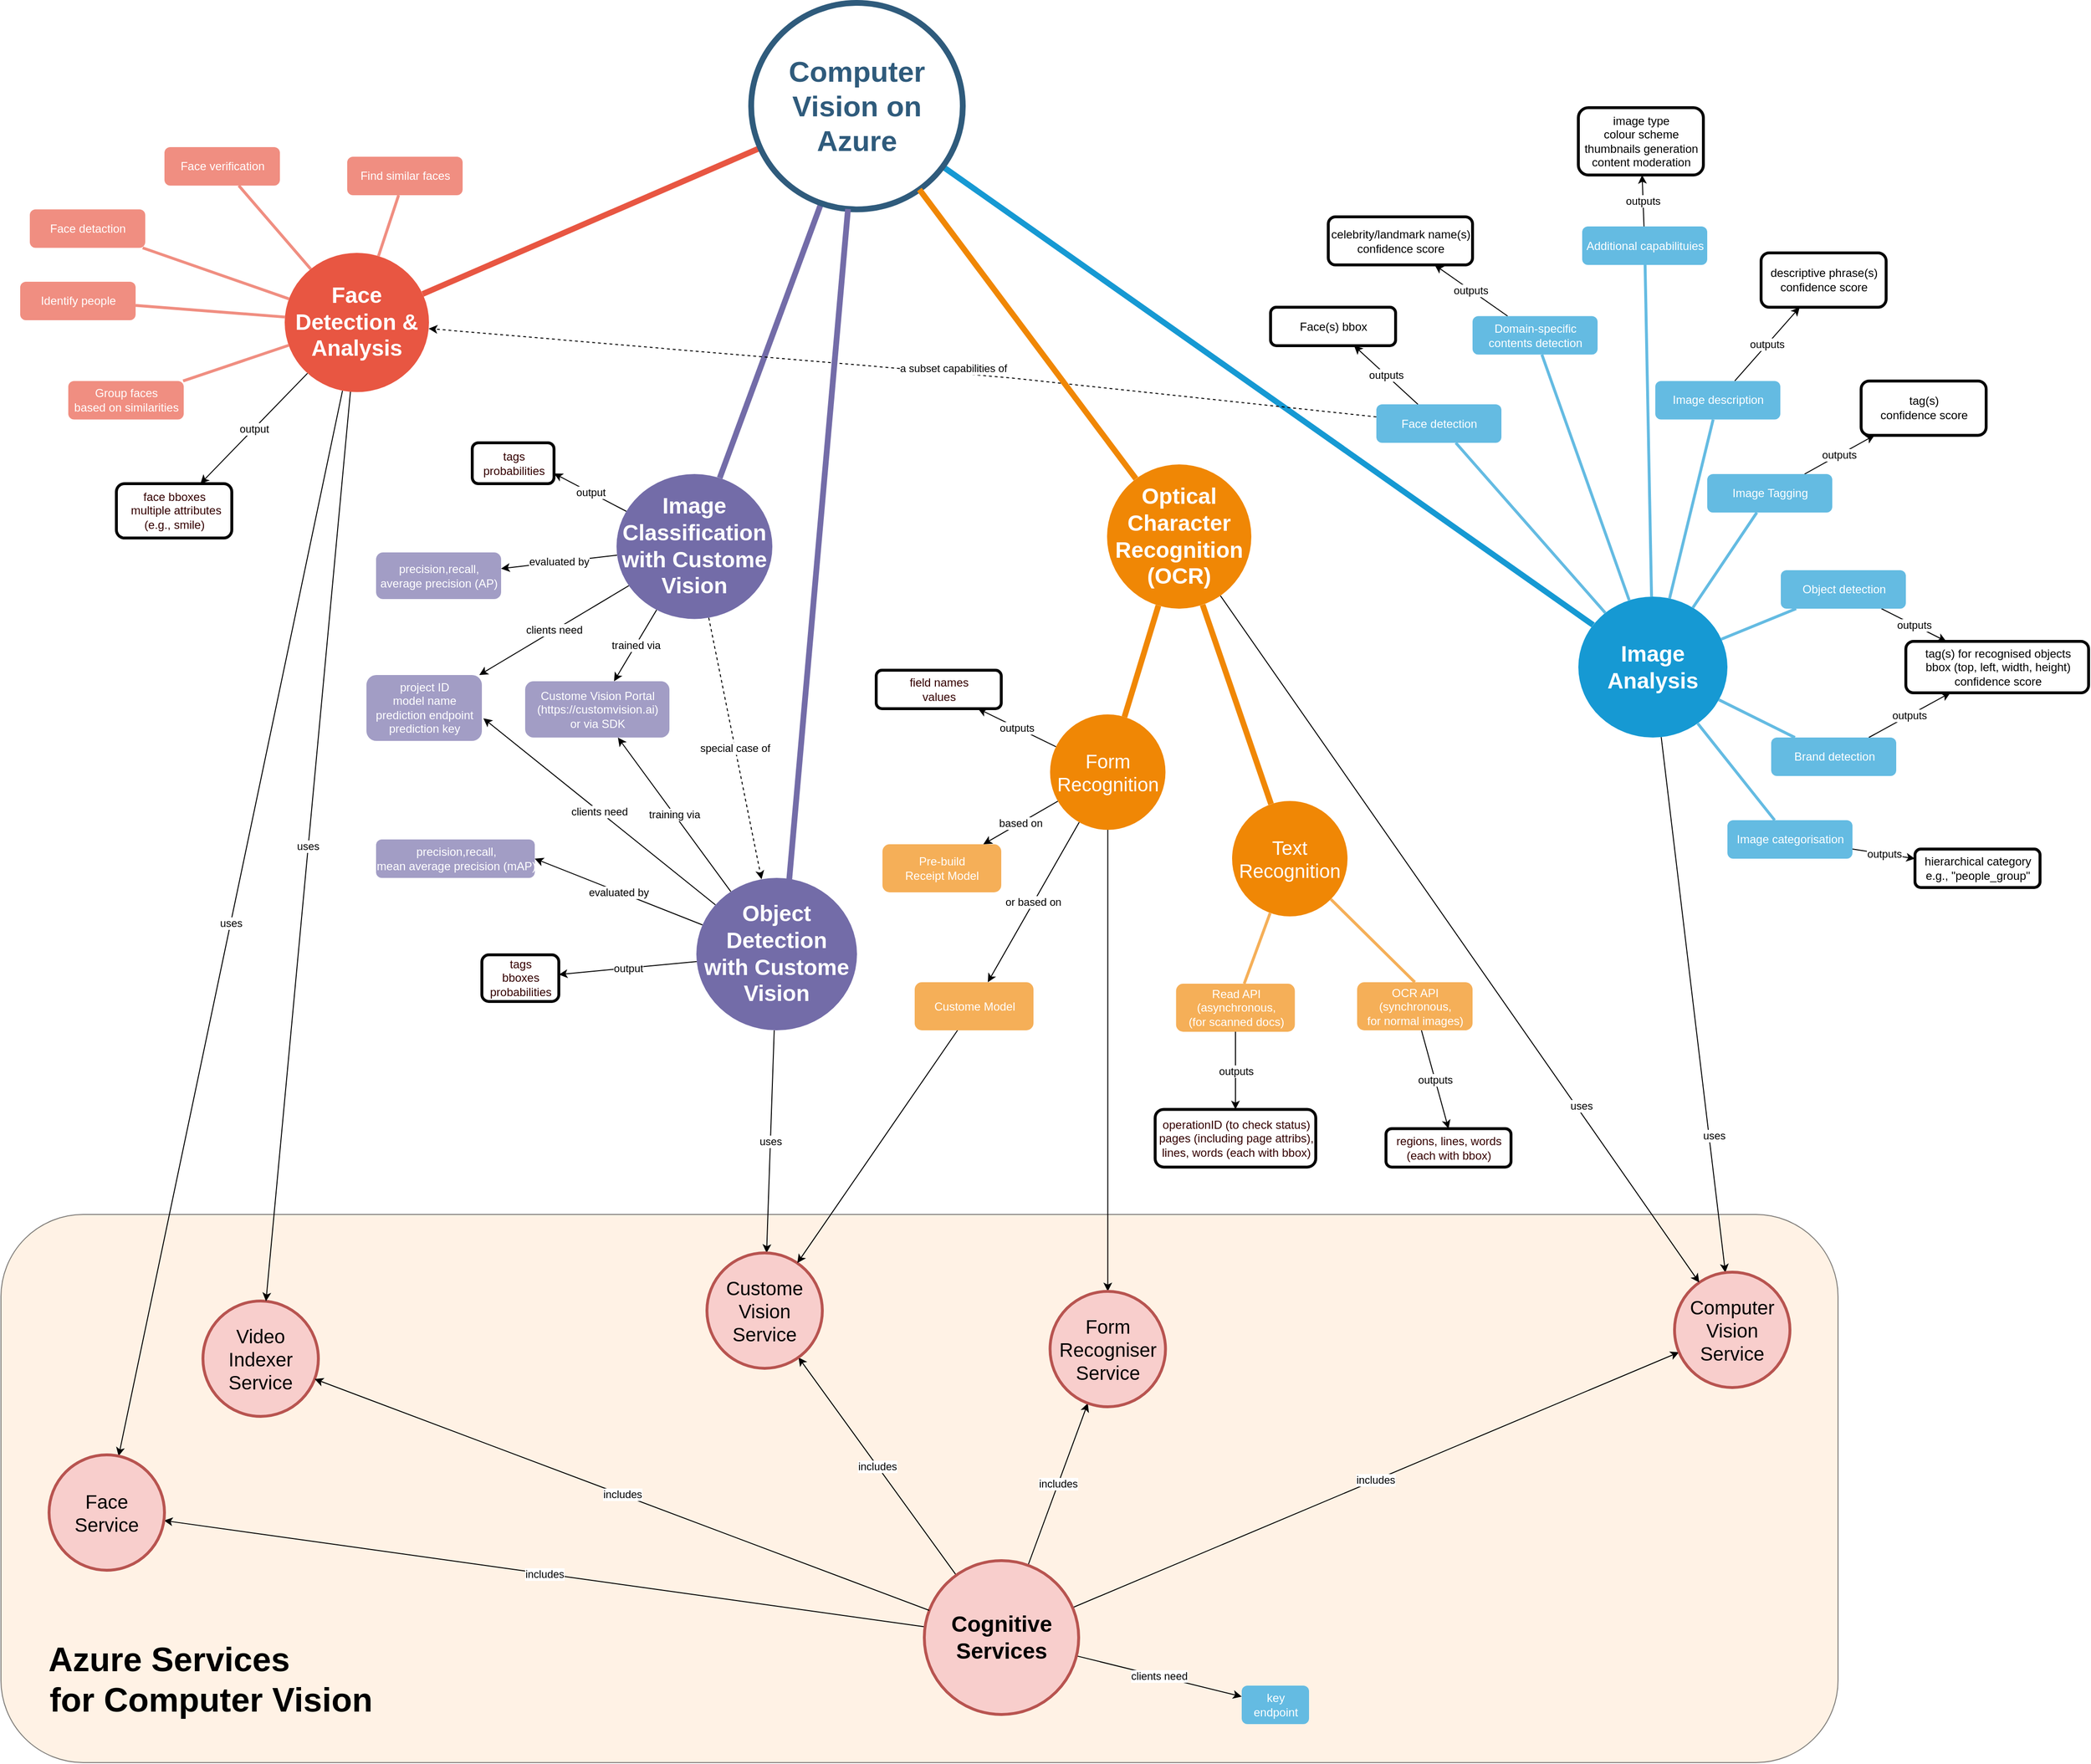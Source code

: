<mxfile version="14.4.3" type="github" pages="2"><diagram id="-DGTFNxUwacEmuSGf4gi" name="ComputerVision"><mxGraphModel dx="1038" dy="1402" grid="1" gridSize="10" guides="1" tooltips="1" connect="1" arrows="1" fold="1" page="1" pageScale="1" pageWidth="1169" pageHeight="827" background="#ffffff" math="0" shadow="0"><root><mxCell id="0"/><mxCell id="1" parent="0"/><mxCell id="I2SfHdG0Y_vZQ_AMLEzh-1629" value="&lt;div&gt;&amp;nbsp;&amp;nbsp;&amp;nbsp;&amp;nbsp; Azure Services &lt;br&gt;&lt;/div&gt;&lt;div&gt;&amp;nbsp;&amp;nbsp;&amp;nbsp;&amp;nbsp; for Computer Vision&lt;/div&gt;&lt;div&gt;&lt;br&gt;&lt;/div&gt;" style="rounded=1;whiteSpace=wrap;html=1;strokeColor=#000000;gradientColor=none;fontSize=35;labelBackgroundColor=none;fillColor=#FFE6CC;opacity=50;fontStyle=1;verticalAlign=bottom;align=left;" parent="1" vertex="1"><mxGeometry x="40" y="940" width="1910" height="570" as="geometry"/></mxCell><mxCell id="mqVxWxrwriFNPS-0_rj5-1548" value="uses" style="rounded=0;orthogonalLoop=1;jettySize=auto;html=1;" parent="1" source="I2SfHdG0Y_vZQ_AMLEzh-1542" target="mqVxWxrwriFNPS-0_rj5-1547" edge="1"><mxGeometry x="0.492" y="5" relative="1" as="geometry"><mxPoint as="offset"/></mxGeometry></mxCell><mxCell id="1355" value="Text Recognition" style="ellipse;whiteSpace=wrap;html=1;shadow=0;fontFamily=Helvetica;fontSize=20;fontColor=#FFFFFF;align=center;strokeWidth=3;fillColor=#F08705;strokeColor=none;" parent="1" vertex="1"><mxGeometry x="1320" y="510" width="120" height="120" as="geometry"/></mxCell><mxCell id="I2SfHdG0Y_vZQ_AMLEzh-1592" value="uses" style="edgeStyle=none;rounded=0;orthogonalLoop=1;jettySize=auto;html=1;" parent="1" source="I2SfHdG0Y_vZQ_AMLEzh-1599" target="mqVxWxrwriFNPS-0_rj5-1566" edge="1"><mxGeometry relative="1" as="geometry"/></mxCell><mxCell id="I2SfHdG0Y_vZQ_AMLEzh-1597" value="output" style="edgeStyle=none;rounded=0;orthogonalLoop=1;jettySize=auto;html=1;" parent="1" source="I2SfHdG0Y_vZQ_AMLEzh-1599" target="I2SfHdG0Y_vZQ_AMLEzh-1598" edge="1"><mxGeometry relative="1" as="geometry"><mxPoint x="279.638" y="-504.397" as="sourcePoint"/></mxGeometry></mxCell><mxCell id="mqVxWxrwriFNPS-0_rj5-1573" value="outputs" style="edgeStyle=none;rounded=0;orthogonalLoop=1;jettySize=auto;html=1;fontColor=#000000;" parent="1" source="1358" target="mqVxWxrwriFNPS-0_rj5-1572" edge="1"><mxGeometry relative="1" as="geometry"/></mxCell><mxCell id="1358" value="Image categorisation" style="rounded=1;fillColor=#64BBE2;strokeColor=none;strokeWidth=3;shadow=0;html=1;fontColor=#FFFFFF;" parent="1" vertex="1"><mxGeometry x="1835" y="530" width="130" height="40" as="geometry"/></mxCell><mxCell id="1359" style="endArrow=none;strokeWidth=6;strokeColor=#1699D3;html=1;" parent="1" source="1515" target="I2SfHdG0Y_vZQ_AMLEzh-1542" edge="1"><mxGeometry relative="1" as="geometry"><mxPoint x="1329.999" y="-130.005" as="sourcePoint"/></mxGeometry></mxCell><mxCell id="1363" style="endArrow=none;strokeWidth=6;strokeColor=#736CA8;html=1;" parent="1" source="1515" target="I2SfHdG0Y_vZQ_AMLEzh-1550" edge="1"><mxGeometry relative="1" as="geometry"/></mxCell><mxCell id="1365" value="" style="edgeStyle=none;endArrow=none;strokeWidth=6;strokeColor=#F08705;html=1;" parent="1" source="I2SfHdG0Y_vZQ_AMLEzh-1617" target="1355" edge="1"><mxGeometry x="205" y="-572.77" width="100" height="100" as="geometry"><mxPoint x="1253.06" y="342.138" as="sourcePoint"/><mxPoint x="305" y="-572.77" as="targetPoint"/></mxGeometry></mxCell><mxCell id="1366" value="" style="edgeStyle=none;endArrow=none;strokeWidth=6;strokeColor=#E85642;html=1;" parent="1" source="1515" target="I2SfHdG0Y_vZQ_AMLEzh-1599" edge="1"><mxGeometry x="181" y="226.5" width="100" height="100" as="geometry"><mxPoint x="181" y="326.5" as="sourcePoint"/><mxPoint x="281" y="226.5" as="targetPoint"/></mxGeometry></mxCell><mxCell id="mqVxWxrwriFNPS-0_rj5-1571" value="outputs" style="edgeStyle=none;rounded=0;orthogonalLoop=1;jettySize=auto;html=1;fontColor=#000000;" parent="1" source="1367" target="mqVxWxrwriFNPS-0_rj5-1570" edge="1"><mxGeometry relative="1" as="geometry"/></mxCell><mxCell id="1367" value="Face detection" style="rounded=1;fillColor=#64BBE2;strokeColor=none;strokeWidth=3;shadow=0;html=1;fontColor=#FFFFFF;" parent="1" vertex="1"><mxGeometry x="1470" y="97.5" width="130" height="40" as="geometry"/></mxCell><mxCell id="mqVxWxrwriFNPS-0_rj5-1575" value="outputs" style="edgeStyle=none;rounded=0;orthogonalLoop=1;jettySize=auto;html=1;fontColor=#000000;" parent="1" source="1368" target="mqVxWxrwriFNPS-0_rj5-1574" edge="1"><mxGeometry relative="1" as="geometry"/></mxCell><mxCell id="1368" value="&lt;div&gt;Domain-specific &lt;br&gt;&lt;/div&gt;&lt;div&gt;contents detection&lt;br&gt;&lt;/div&gt;" style="rounded=1;fillColor=#64BBE2;strokeColor=none;strokeWidth=3;shadow=0;html=1;fontColor=#FFFFFF;" parent="1" vertex="1"><mxGeometry x="1570" y="5.77" width="130" height="40" as="geometry"/></mxCell><mxCell id="mqVxWxrwriFNPS-0_rj5-1578" value="outputs" style="edgeStyle=none;rounded=0;orthogonalLoop=1;jettySize=auto;html=1;fontColor=#000000;" parent="1" source="1369" target="mqVxWxrwriFNPS-0_rj5-1577" edge="1"><mxGeometry relative="1" as="geometry"/></mxCell><mxCell id="1369" value="Additional capabilituies" style="rounded=1;fillColor=#64BBE2;strokeColor=none;strokeWidth=3;shadow=0;html=1;fontColor=#FFFFFF;" parent="1" vertex="1"><mxGeometry x="1684" y="-87.5" width="130" height="40" as="geometry"/></mxCell><mxCell id="1372" value="&lt;div&gt;descriptive phrase(s) &lt;br&gt;&lt;/div&gt;&lt;div&gt;confidence score&lt;br&gt;&lt;/div&gt;" style="rounded=1;strokeWidth=3;shadow=0;html=1;fillColor=none;" parent="1" vertex="1"><mxGeometry x="1870" y="-60" width="130" height="56.5" as="geometry"/></mxCell><mxCell id="mqVxWxrwriFNPS-0_rj5-1557" value="outputs" style="edgeStyle=none;rounded=0;orthogonalLoop=1;jettySize=auto;html=1;" parent="1" source="1373" target="1372" edge="1"><mxGeometry relative="1" as="geometry"/></mxCell><mxCell id="1373" value="Image description" style="rounded=1;fillColor=#64BBE2;strokeColor=none;strokeWidth=3;shadow=0;html=1;fontColor=#FFFFFF;" parent="1" vertex="1"><mxGeometry x="1760" y="73.23" width="130" height="40" as="geometry"/></mxCell><mxCell id="mqVxWxrwriFNPS-0_rj5-1556" value="outputs" style="edgeStyle=none;rounded=0;orthogonalLoop=1;jettySize=auto;html=1;" parent="1" source="1374" target="mqVxWxrwriFNPS-0_rj5-1561" edge="1"><mxGeometry relative="1" as="geometry"/></mxCell><mxCell id="1374" value="Image Tagging" style="rounded=1;fillColor=#64BBE2;strokeColor=none;strokeWidth=3;shadow=0;html=1;fontColor=#FFFFFF;" parent="1" vertex="1"><mxGeometry x="1814" y="170" width="130" height="40" as="geometry"/></mxCell><mxCell id="mqVxWxrwriFNPS-0_rj5-1563" value="outputs" style="edgeStyle=none;rounded=0;orthogonalLoop=1;jettySize=auto;html=1;fontColor=#000000;" parent="1" source="1375" target="mqVxWxrwriFNPS-0_rj5-1562" edge="1"><mxGeometry relative="1" as="geometry"/></mxCell><mxCell id="1375" value="Object detection" style="rounded=1;fillColor=#64BBE2;strokeColor=none;strokeWidth=3;shadow=0;html=1;fontColor=#FFFFFF;" parent="1" vertex="1"><mxGeometry x="1890.5" y="270" width="130" height="40" as="geometry"/></mxCell><mxCell id="mqVxWxrwriFNPS-0_rj5-1564" value="outputs" style="edgeStyle=none;rounded=0;orthogonalLoop=1;jettySize=auto;html=1;fontColor=#000000;" parent="1" source="1376" target="mqVxWxrwriFNPS-0_rj5-1562" edge="1"><mxGeometry relative="1" as="geometry"/></mxCell><mxCell id="1387" value="" style="edgeStyle=none;endArrow=none;strokeWidth=3;strokeColor=#64BBE2;html=1;" parent="1" source="I2SfHdG0Y_vZQ_AMLEzh-1542" target="1374" edge="1"><mxGeometry x="949" y="-251" width="100" height="100" as="geometry"><mxPoint x="949" y="-151" as="sourcePoint"/><mxPoint x="1049" y="-251" as="targetPoint"/></mxGeometry></mxCell><mxCell id="I2SfHdG0Y_vZQ_AMLEzh-1609" value="outputs" style="edgeStyle=none;rounded=0;orthogonalLoop=1;jettySize=auto;html=1;entryX=0.5;entryY=0;entryDx=0;entryDy=0;" parent="1" source="1472" target="I2SfHdG0Y_vZQ_AMLEzh-1608" edge="1"><mxGeometry relative="1" as="geometry"/></mxCell><mxCell id="1472" value="&lt;div&gt;OCR API&lt;/div&gt;&lt;div&gt;(synchronous, &lt;br&gt;&lt;/div&gt;&lt;div&gt;for normal images)&lt;br&gt;&lt;/div&gt;" style="rounded=1;fillColor=#f5af58;strokeColor=none;strokeWidth=3;shadow=0;html=1;fontColor=#FFFFFF;" parent="1" vertex="1"><mxGeometry x="1450" y="698.5" width="120" height="50" as="geometry"/></mxCell><mxCell id="I2SfHdG0Y_vZQ_AMLEzh-1612" value="outputs" style="edgeStyle=none;rounded=0;orthogonalLoop=1;jettySize=auto;html=1;" parent="1" source="1473" target="I2SfHdG0Y_vZQ_AMLEzh-1611" edge="1"><mxGeometry relative="1" as="geometry"/></mxCell><mxCell id="1473" value="&lt;div&gt;Read API&lt;/div&gt;&lt;div&gt;(asynchronous,&lt;br&gt;&lt;/div&gt;&lt;div&gt;(for scanned docs)&lt;br&gt;&lt;/div&gt;" style="rounded=1;fillColor=#f5af58;strokeColor=none;strokeWidth=3;shadow=0;html=1;fontColor=#FFFFFF;" parent="1" vertex="1"><mxGeometry x="1261.75" y="700" width="123.5" height="50" as="geometry"/></mxCell><mxCell id="1497" value="Identify people" style="rounded=1;fillColor=#f08e81;strokeColor=none;strokeWidth=3;shadow=0;html=1;fontColor=#FFFFFF;" parent="1" vertex="1"><mxGeometry x="60" y="-30.0" width="120" height="40" as="geometry"/></mxCell><mxCell id="1498" value="&lt;div&gt;Group faces &lt;br&gt;&lt;/div&gt;&lt;div&gt;based on similarities&lt;/div&gt;" style="rounded=1;fillColor=#f08e81;strokeColor=none;strokeWidth=3;shadow=0;html=1;fontColor=#FFFFFF;" parent="1" vertex="1"><mxGeometry x="110" y="73.23" width="120" height="40" as="geometry"/></mxCell><mxCell id="1499" value="Find similar faces" style="rounded=1;fillColor=#f08e81;strokeColor=none;strokeWidth=3;shadow=0;html=1;fontColor=#FFFFFF;" parent="1" vertex="1"><mxGeometry x="400" y="-160.0" width="120" height="40" as="geometry"/></mxCell><mxCell id="1500" value="Face verification" style="rounded=1;fillColor=#f08e81;strokeColor=none;strokeWidth=3;shadow=0;html=1;fontColor=#FFFFFF;" parent="1" vertex="1"><mxGeometry x="210" y="-170.0" width="120" height="40" as="geometry"/></mxCell><mxCell id="1501" value="Face detaction" style="rounded=1;fillColor=#f08e81;strokeColor=none;strokeWidth=3;shadow=0;html=1;fontColor=#FFFFFF;" parent="1" vertex="1"><mxGeometry x="70" y="-105.27" width="120" height="40" as="geometry"/></mxCell><mxCell id="1502" value="" style="edgeStyle=none;endArrow=none;strokeWidth=3;strokeColor=#F08E81;html=1;" parent="1" source="I2SfHdG0Y_vZQ_AMLEzh-1599" target="1501" edge="1"><mxGeometry x="-275" y="-1323.5" width="100" height="100" as="geometry"><mxPoint x="90.804" y="-65.185" as="sourcePoint"/><mxPoint x="-175" y="-1323.5" as="targetPoint"/></mxGeometry></mxCell><mxCell id="1510" value="" style="edgeStyle=none;endArrow=none;strokeWidth=3;strokeColor=#F08E81;html=1;" parent="1" source="I2SfHdG0Y_vZQ_AMLEzh-1599" target="1497" edge="1"><mxGeometry x="-275" y="-1323.5" width="100" height="100" as="geometry"><mxPoint x="89.198" y="-27.49" as="sourcePoint"/><mxPoint x="-175" y="-1323.5" as="targetPoint"/></mxGeometry></mxCell><mxCell id="1511" value="" style="edgeStyle=none;endArrow=none;strokeWidth=3;strokeColor=#F08E81;html=1;" parent="1" source="I2SfHdG0Y_vZQ_AMLEzh-1599" target="1498" edge="1"><mxGeometry x="-275" y="-1323.5" width="100" height="100" as="geometry"><mxPoint x="111.588" y="0.079" as="sourcePoint"/><mxPoint x="210" y="36" as="targetPoint"/></mxGeometry></mxCell><mxCell id="1512" value="" style="edgeStyle=none;endArrow=none;strokeWidth=3;strokeColor=#F08E81;html=1;" parent="1" source="I2SfHdG0Y_vZQ_AMLEzh-1599" target="1499" edge="1"><mxGeometry x="-275" y="-1323.5" width="100" height="100" as="geometry"><mxPoint x="166.88" y="-9.498" as="sourcePoint"/><mxPoint x="-175" y="-1323.5" as="targetPoint"/></mxGeometry></mxCell><mxCell id="1513" value="" style="edgeStyle=none;endArrow=none;strokeWidth=3;strokeColor=#F08E81;html=1;" parent="1" source="I2SfHdG0Y_vZQ_AMLEzh-1599" target="1500" edge="1"><mxGeometry x="-275" y="-1323.5" width="100" height="100" as="geometry"><mxPoint x="175.86" y="-64.8" as="sourcePoint"/><mxPoint x="-175" y="-1323.5" as="targetPoint"/></mxGeometry></mxCell><mxCell id="1515" value="&lt;div&gt;Computer Vision on Azure&lt;br&gt;&lt;/div&gt;" style="ellipse;whiteSpace=wrap;html=1;shadow=0;fontFamily=Helvetica;fontSize=30;fontColor=#2F5B7C;align=center;strokeColor=#2F5B7C;strokeWidth=6;fillColor=#FFFFFF;fontStyle=1;gradientColor=none;" parent="1" vertex="1"><mxGeometry x="820" y="-320" width="220" height="214.73" as="geometry"/></mxCell><mxCell id="1542" style="edgeStyle=none;rounded=0;html=1;exitX=0.5;exitY=1;endArrow=none;endFill=0;jettySize=auto;orthogonalLoop=1;strokeColor=#736CA8;strokeWidth=2;fillColor=#64bbe2;fontSize=20;fontColor=#23445D;" parent="1" edge="1"><mxGeometry relative="1" as="geometry"><mxPoint x="350" y="453.5" as="sourcePoint"/><mxPoint x="350" y="453.5" as="targetPoint"/></mxGeometry></mxCell><mxCell id="mqVxWxrwriFNPS-0_rj5-1550" value="includes" style="edgeStyle=none;rounded=0;orthogonalLoop=1;jettySize=auto;html=1;" parent="1" source="mqVxWxrwriFNPS-0_rj5-1549" target="mqVxWxrwriFNPS-0_rj5-1547" edge="1"><mxGeometry relative="1" as="geometry"/></mxCell><mxCell id="mqVxWxrwriFNPS-0_rj5-1554" value="clients need" style="edgeStyle=none;rounded=0;orthogonalLoop=1;jettySize=auto;html=1;" parent="1" source="mqVxWxrwriFNPS-0_rj5-1549" target="mqVxWxrwriFNPS-0_rj5-1552" edge="1"><mxGeometry relative="1" as="geometry"/></mxCell><mxCell id="mqVxWxrwriFNPS-0_rj5-1567" value="includes" style="edgeStyle=none;rounded=0;orthogonalLoop=1;jettySize=auto;html=1;fontColor=#000000;" parent="1" source="mqVxWxrwriFNPS-0_rj5-1549" target="mqVxWxrwriFNPS-0_rj5-1566" edge="1"><mxGeometry relative="1" as="geometry"/></mxCell><mxCell id="I2SfHdG0Y_vZQ_AMLEzh-1562" value="includes" style="edgeStyle=none;rounded=0;orthogonalLoop=1;jettySize=auto;html=1;" parent="1" source="mqVxWxrwriFNPS-0_rj5-1549" target="I2SfHdG0Y_vZQ_AMLEzh-1560" edge="1"><mxGeometry relative="1" as="geometry"/></mxCell><mxCell id="I2SfHdG0Y_vZQ_AMLEzh-1637" value="includes" style="edgeStyle=none;rounded=0;orthogonalLoop=1;jettySize=auto;html=1;strokeColor=#000000;fontSize=11;fontColor=#000000;" parent="1" source="mqVxWxrwriFNPS-0_rj5-1549" target="I2SfHdG0Y_vZQ_AMLEzh-1636" edge="1"><mxGeometry relative="1" as="geometry"/></mxCell><mxCell id="mqVxWxrwriFNPS-0_rj5-1549" value="Cognitive Services" style="ellipse;whiteSpace=wrap;html=1;shadow=0;fontFamily=Helvetica;fontSize=23;align=center;strokeWidth=3;fillColor=#f8cecc;strokeColor=#b85450;fontStyle=1" parent="1" vertex="1"><mxGeometry x="1000" y="1300" width="160.5" height="160" as="geometry"/></mxCell><mxCell id="mqVxWxrwriFNPS-0_rj5-1552" value="&lt;div&gt;key&lt;br&gt;&lt;/div&gt;&lt;div&gt;endpoint&lt;/div&gt;" style="rounded=1;fillColor=#64BBE2;strokeColor=none;strokeWidth=3;shadow=0;html=1;fontColor=#FFFFFF;" parent="1" vertex="1"><mxGeometry x="1330" y="1430" width="70" height="40" as="geometry"/></mxCell><mxCell id="mqVxWxrwriFNPS-0_rj5-1561" value="&lt;div&gt;tag(s) &lt;br&gt;&lt;/div&gt;&lt;div&gt;confidence score&lt;br&gt;&lt;/div&gt;" style="rounded=1;strokeWidth=3;shadow=0;html=1;fillColor=none;" parent="1" vertex="1"><mxGeometry x="1974" y="73.23" width="130" height="56.5" as="geometry"/></mxCell><mxCell id="mqVxWxrwriFNPS-0_rj5-1562" value="&lt;div&gt;tag(s) for recognised objects &lt;br&gt;&lt;/div&gt;&lt;div&gt;bbox (top, left, width, height)&lt;/div&gt;&lt;div&gt;confidence score&lt;br&gt;&lt;/div&gt;" style="rounded=1;strokeWidth=3;shadow=0;html=1;fillColor=none;" parent="1" vertex="1"><mxGeometry x="2020.5" y="344" width="190" height="53.5" as="geometry"/></mxCell><mxCell id="mqVxWxrwriFNPS-0_rj5-1566" value="&lt;div&gt;Face&lt;/div&gt;&lt;div&gt;Service&lt;/div&gt;" style="ellipse;whiteSpace=wrap;html=1;shadow=0;fontFamily=Helvetica;fontSize=20;align=center;strokeWidth=3;fillColor=#f8cecc;strokeColor=#b85450;" parent="1" vertex="1"><mxGeometry x="90" y="1190" width="120" height="120" as="geometry"/></mxCell><mxCell id="mqVxWxrwriFNPS-0_rj5-1570" value="Face(s) bbox" style="rounded=1;strokeWidth=3;shadow=0;html=1;fillColor=none;" parent="1" vertex="1"><mxGeometry x="1360" y="-3.5" width="130" height="40" as="geometry"/></mxCell><mxCell id="mqVxWxrwriFNPS-0_rj5-1572" value="&lt;div&gt;hierarchical category&lt;/div&gt;&lt;div&gt;e.g., &quot;people_group&quot;&lt;br&gt;&lt;/div&gt;" style="rounded=1;strokeWidth=3;shadow=0;html=1;fillColor=none;" parent="1" vertex="1"><mxGeometry x="2030" y="560" width="130" height="40" as="geometry"/></mxCell><mxCell id="mqVxWxrwriFNPS-0_rj5-1574" value="celebrity/landmark name(s)&lt;br&gt;confidence score" style="rounded=1;strokeWidth=3;shadow=0;html=1;fillColor=none;" parent="1" vertex="1"><mxGeometry x="1420" y="-97.5" width="150" height="50" as="geometry"/></mxCell><mxCell id="mqVxWxrwriFNPS-0_rj5-1577" value="&lt;div&gt;image type&lt;/div&gt;&lt;div&gt;colour scheme&lt;/div&gt;&lt;div&gt;thumbnails generation&lt;/div&gt;&lt;div&gt;content moderation&lt;br&gt;&lt;/div&gt;" style="rounded=1;strokeWidth=3;shadow=0;html=1;fillColor=none;" parent="1" vertex="1"><mxGeometry x="1680" y="-211" width="130" height="70" as="geometry"/></mxCell><mxCell id="I2SfHdG0Y_vZQ_AMLEzh-1542" value="Image Analysis" style="ellipse;whiteSpace=wrap;html=1;shadow=0;fontFamily=Helvetica;fontSize=23;align=center;strokeWidth=3;fillColor=#1699D3;strokeColor=none;fontColor=#FFFFFF;fontStyle=1" parent="1" vertex="1"><mxGeometry x="1680" y="297.5" width="155" height="146.5" as="geometry"/></mxCell><mxCell id="1376" value="Brand detection" style="rounded=1;fillColor=#64BBE2;strokeColor=none;strokeWidth=3;shadow=0;html=1;fontColor=#FFFFFF;" parent="1" vertex="1"><mxGeometry x="1880.5" y="444" width="130" height="40" as="geometry"/></mxCell><mxCell id="mqVxWxrwriFNPS-0_rj5-1547" value="Computer Vision Service" style="ellipse;whiteSpace=wrap;html=1;shadow=0;fontFamily=Helvetica;fontSize=20;align=center;strokeWidth=3;fillColor=#f8cecc;strokeColor=#b85450;" parent="1" vertex="1"><mxGeometry x="1780" y="1000" width="120" height="120" as="geometry"/></mxCell><mxCell id="I2SfHdG0Y_vZQ_AMLEzh-1549" value="a subset capabilities of" style="edgeStyle=none;rounded=0;orthogonalLoop=1;jettySize=auto;html=1;fontColor=#000000;dashed=1;" parent="1" source="1367" target="I2SfHdG0Y_vZQ_AMLEzh-1599" edge="1"><mxGeometry x="-0.105" y="-5" relative="1" as="geometry"><mxPoint x="439.5" y="427.924" as="sourcePoint"/><mxPoint x="540" y="640" as="targetPoint"/><Array as="points"><mxPoint x="1090" y="70"/></Array><mxPoint as="offset"/></mxGeometry></mxCell><mxCell id="I2SfHdG0Y_vZQ_AMLEzh-1561" value="uses" style="edgeStyle=none;rounded=0;orthogonalLoop=1;jettySize=auto;html=1;" parent="1" source="I2SfHdG0Y_vZQ_AMLEzh-1583" target="I2SfHdG0Y_vZQ_AMLEzh-1560" edge="1"><mxGeometry relative="1" as="geometry"/></mxCell><mxCell id="I2SfHdG0Y_vZQ_AMLEzh-1573" value="clients need" style="edgeStyle=none;rounded=0;orthogonalLoop=1;jettySize=auto;html=1;entryX=1.013;entryY=0.657;entryDx=0;entryDy=0;entryPerimeter=0;" parent="1" source="I2SfHdG0Y_vZQ_AMLEzh-1583" target="I2SfHdG0Y_vZQ_AMLEzh-1574" edge="1"><mxGeometry relative="1" as="geometry"/></mxCell><mxCell id="I2SfHdG0Y_vZQ_AMLEzh-1587" value="special case of" style="edgeStyle=none;rounded=0;orthogonalLoop=1;jettySize=auto;html=1;dashed=1;" parent="1" source="I2SfHdG0Y_vZQ_AMLEzh-1550" target="I2SfHdG0Y_vZQ_AMLEzh-1583" edge="1"><mxGeometry relative="1" as="geometry"/></mxCell><mxCell id="I2SfHdG0Y_vZQ_AMLEzh-1630" value="trained via" style="edgeStyle=none;rounded=0;orthogonalLoop=1;jettySize=auto;html=1;strokeColor=#000000;fontSize=11;fontColor=#000000;" parent="1" source="I2SfHdG0Y_vZQ_AMLEzh-1550" target="I2SfHdG0Y_vZQ_AMLEzh-1579" edge="1"><mxGeometry relative="1" as="geometry"/></mxCell><mxCell id="I2SfHdG0Y_vZQ_AMLEzh-1632" value="evaluated by" style="edgeStyle=none;rounded=0;orthogonalLoop=1;jettySize=auto;html=1;strokeColor=#000000;fontSize=11;fontColor=#000000;" parent="1" source="I2SfHdG0Y_vZQ_AMLEzh-1550" target="I2SfHdG0Y_vZQ_AMLEzh-1631" edge="1"><mxGeometry relative="1" as="geometry"/></mxCell><mxCell id="I2SfHdG0Y_vZQ_AMLEzh-1633" value="clients need" style="edgeStyle=none;rounded=0;orthogonalLoop=1;jettySize=auto;html=1;strokeColor=#000000;fontSize=11;fontColor=#000000;" parent="1" source="I2SfHdG0Y_vZQ_AMLEzh-1550" target="I2SfHdG0Y_vZQ_AMLEzh-1574" edge="1"><mxGeometry relative="1" as="geometry"/></mxCell><mxCell id="I2SfHdG0Y_vZQ_AMLEzh-1635" value="output" style="edgeStyle=none;rounded=0;orthogonalLoop=1;jettySize=auto;html=1;entryX=1;entryY=0.75;entryDx=0;entryDy=0;strokeColor=#000000;fontSize=11;fontColor=#000000;" parent="1" source="I2SfHdG0Y_vZQ_AMLEzh-1550" target="I2SfHdG0Y_vZQ_AMLEzh-1634" edge="1"><mxGeometry relative="1" as="geometry"/></mxCell><mxCell id="I2SfHdG0Y_vZQ_AMLEzh-1550" value="Image Classification with Custome Vision" style="ellipse;whiteSpace=wrap;html=1;shadow=0;fontFamily=Helvetica;fontSize=23;fontColor=#FFFFFF;align=center;strokeWidth=3;fillColor=#736ca8;strokeColor=none;fontStyle=1" parent="1" vertex="1"><mxGeometry x="680" y="170" width="162" height="150.73" as="geometry"/></mxCell><mxCell id="I2SfHdG0Y_vZQ_AMLEzh-1560" value="Custome Vision Service" style="ellipse;whiteSpace=wrap;html=1;shadow=0;fontFamily=Helvetica;fontSize=20;align=center;strokeWidth=3;fillColor=#f8cecc;strokeColor=#b85450;" parent="1" vertex="1"><mxGeometry x="774" y="980" width="120" height="120" as="geometry"/></mxCell><mxCell id="I2SfHdG0Y_vZQ_AMLEzh-1566" value="training via" style="edgeStyle=none;rounded=0;orthogonalLoop=1;jettySize=auto;html=1;" parent="1" source="I2SfHdG0Y_vZQ_AMLEzh-1583" target="I2SfHdG0Y_vZQ_AMLEzh-1579" edge="1"><mxGeometry relative="1" as="geometry"><mxPoint x="101.431" y="509.489" as="sourcePoint"/><mxPoint x="233" y="592" as="targetPoint"/></mxGeometry></mxCell><mxCell id="I2SfHdG0Y_vZQ_AMLEzh-1577" value="evaluated by" style="edgeStyle=none;rounded=0;orthogonalLoop=1;jettySize=auto;html=1;entryX=1;entryY=0.5;entryDx=0;entryDy=0;" parent="1" source="I2SfHdG0Y_vZQ_AMLEzh-1583" target="I2SfHdG0Y_vZQ_AMLEzh-1567" edge="1"><mxGeometry relative="1" as="geometry"><mxPoint x="542.587" y="426.838" as="sourcePoint"/></mxGeometry></mxCell><mxCell id="I2SfHdG0Y_vZQ_AMLEzh-1580" value="output" style="edgeStyle=none;rounded=0;orthogonalLoop=1;jettySize=auto;html=1;" parent="1" source="I2SfHdG0Y_vZQ_AMLEzh-1583" target="I2SfHdG0Y_vZQ_AMLEzh-1582" edge="1"><mxGeometry relative="1" as="geometry"><mxPoint x="479" y="688.5" as="sourcePoint"/></mxGeometry></mxCell><mxCell id="I2SfHdG0Y_vZQ_AMLEzh-1574" value="&lt;div&gt;project ID&lt;/div&gt;&lt;div&gt;model name&lt;/div&gt;&lt;div&gt;prediction endpoint&lt;/div&gt;&lt;div&gt;prediction key&lt;br&gt;&lt;/div&gt;" style="rounded=1;fillColor=#a29dc5;strokeColor=none;strokeWidth=3;shadow=0;html=1;fontColor=#FFFFFF;" parent="1" vertex="1"><mxGeometry x="420" y="379" width="120" height="68.5" as="geometry"/></mxCell><mxCell id="I2SfHdG0Y_vZQ_AMLEzh-1567" value="&lt;div&gt;precision,recall, &lt;br&gt;&lt;/div&gt;mean average precision (mAP)" style="rounded=1;fillColor=#a29dc5;strokeColor=none;strokeWidth=3;shadow=0;html=1;fontColor=#FFFFFF;" parent="1" vertex="1"><mxGeometry x="430" y="550" width="165" height="40" as="geometry"/></mxCell><mxCell id="I2SfHdG0Y_vZQ_AMLEzh-1579" value="&lt;div&gt;Custome Vision Portal &lt;br&gt;&lt;/div&gt;&lt;div&gt;(https://customvision.ai)&lt;br&gt;&lt;/div&gt;&lt;div&gt;or via SDK&lt;br&gt;&lt;/div&gt;" style="rounded=1;fillColor=#a29dc5;strokeColor=none;strokeWidth=3;shadow=0;html=1;fontColor=#FFFFFF;" parent="1" vertex="1"><mxGeometry x="585" y="385.5" width="150" height="58.5" as="geometry"/></mxCell><mxCell id="I2SfHdG0Y_vZQ_AMLEzh-1582" value="&lt;div&gt;tags&lt;/div&gt;&lt;div&gt;bboxes&lt;br&gt;&lt;/div&gt;&lt;div&gt;probabilities&lt;br&gt;&lt;/div&gt;" style="rounded=1;strokeWidth=3;shadow=0;html=1;fillColor=none;fontColor=#330000;" parent="1" vertex="1"><mxGeometry x="540" y="670" width="80" height="48.5" as="geometry"/></mxCell><mxCell id="I2SfHdG0Y_vZQ_AMLEzh-1583" value="&lt;div style=&quot;font-size: 23px;&quot;&gt;Object Detection &lt;br style=&quot;font-size: 23px;&quot;&gt;&lt;/div&gt;&lt;div style=&quot;font-size: 23px;&quot;&gt;with Custome Vision&lt;/div&gt;" style="ellipse;whiteSpace=wrap;html=1;shadow=0;fontFamily=Helvetica;fontSize=23;fontColor=#FFFFFF;align=center;strokeWidth=3;fillColor=#736ca8;strokeColor=none;fontStyle=1" parent="1" vertex="1"><mxGeometry x="763" y="590" width="167" height="158.5" as="geometry"/></mxCell><mxCell id="I2SfHdG0Y_vZQ_AMLEzh-1584" style="endArrow=none;strokeWidth=6;strokeColor=#736CA8;html=1;entryX=0.577;entryY=0.026;entryDx=0;entryDy=0;entryPerimeter=0;" parent="1" source="1515" target="I2SfHdG0Y_vZQ_AMLEzh-1583" edge="1"><mxGeometry relative="1" as="geometry"><mxPoint x="961.011" y="809.8" as="sourcePoint"/><mxPoint x="698.5" y="806.5" as="targetPoint"/></mxGeometry></mxCell><mxCell id="I2SfHdG0Y_vZQ_AMLEzh-1593" value="&lt;div&gt;Video Indexer&lt;/div&gt;&lt;div&gt;Service&lt;br&gt;&lt;/div&gt;" style="ellipse;whiteSpace=wrap;html=1;shadow=0;fontFamily=Helvetica;fontSize=20;align=center;strokeWidth=3;fillColor=#f8cecc;strokeColor=#b85450;" parent="1" vertex="1"><mxGeometry x="250" y="1030" width="120" height="120" as="geometry"/></mxCell><mxCell id="I2SfHdG0Y_vZQ_AMLEzh-1594" value="uses" style="edgeStyle=none;rounded=0;orthogonalLoop=1;jettySize=auto;html=1;" parent="1" source="I2SfHdG0Y_vZQ_AMLEzh-1599" target="I2SfHdG0Y_vZQ_AMLEzh-1593" edge="1"><mxGeometry relative="1" as="geometry"><mxPoint x="506.661" y="1194.781" as="sourcePoint"/><mxPoint x="6.846" y="1025.696" as="targetPoint"/></mxGeometry></mxCell><mxCell id="I2SfHdG0Y_vZQ_AMLEzh-1595" value="includes" style="edgeStyle=none;rounded=0;orthogonalLoop=1;jettySize=auto;html=1;fontColor=#000000;" parent="1" source="mqVxWxrwriFNPS-0_rj5-1549" target="I2SfHdG0Y_vZQ_AMLEzh-1593" edge="1"><mxGeometry relative="1" as="geometry"><mxPoint x="-103.612" y="511.159" as="sourcePoint"/><mxPoint x="-56.449" y="946.848" as="targetPoint"/></mxGeometry></mxCell><mxCell id="I2SfHdG0Y_vZQ_AMLEzh-1598" value="&lt;div&gt;face bboxes&lt;/div&gt;&lt;div&gt;&amp;nbsp;multiple attributes &lt;br&gt;&lt;/div&gt;&lt;div&gt;(e.g., smile)&lt;br&gt;&lt;/div&gt;" style="rounded=1;strokeWidth=3;shadow=0;html=1;fontColor=#330000;fillColor=none;" parent="1" vertex="1"><mxGeometry x="160" y="180.0" width="120" height="56.52" as="geometry"/></mxCell><mxCell id="I2SfHdG0Y_vZQ_AMLEzh-1599" value="Face Detection &amp;amp; Analysis" style="ellipse;whiteSpace=wrap;html=1;shadow=0;fontFamily=Helvetica;fontSize=23;fontColor=#FFFFFF;align=center;strokeWidth=3;fillColor=#E85642;strokeColor=none;fontStyle=1" parent="1" vertex="1"><mxGeometry x="335" y="-60" width="150" height="144.75" as="geometry"/></mxCell><mxCell id="I2SfHdG0Y_vZQ_AMLEzh-1601" value="uses" style="rounded=0;orthogonalLoop=1;jettySize=auto;html=1;" parent="1" source="I2SfHdG0Y_vZQ_AMLEzh-1617" target="mqVxWxrwriFNPS-0_rj5-1547" edge="1"><mxGeometry x="0.492" y="5" relative="1" as="geometry"><mxPoint as="offset"/><mxPoint x="1207.909" y="1060.226" as="sourcePoint"/><mxPoint x="239.811" y="506.256" as="targetPoint"/></mxGeometry></mxCell><mxCell id="I2SfHdG0Y_vZQ_AMLEzh-1605" style="edgeStyle=none;rounded=0;orthogonalLoop=1;jettySize=auto;html=1;fillColor=#ffe6cc;strokeWidth=3;startArrow=none;startFill=0;strokeColor=#F5AF58;endArrow=none;endFill=0;" parent="1" source="1355" target="1473" edge="1"><mxGeometry relative="1" as="geometry"><mxPoint x="1280" y="550" as="sourcePoint"/></mxGeometry></mxCell><mxCell id="I2SfHdG0Y_vZQ_AMLEzh-1606" style="edgeStyle=none;rounded=0;orthogonalLoop=1;jettySize=auto;html=1;entryX=0.5;entryY=0;entryDx=0;entryDy=0;strokeColor=#F5AF58;strokeWidth=3;endArrow=none;endFill=0;" parent="1" source="1355" target="1472" edge="1"><mxGeometry relative="1" as="geometry"/></mxCell><mxCell id="I2SfHdG0Y_vZQ_AMLEzh-1608" value="&lt;div&gt;regions, lines, words&lt;/div&gt;&lt;div&gt;(each with bbox)&lt;br&gt;&lt;/div&gt;" style="rounded=1;strokeWidth=3;shadow=0;html=1;fillColor=none;fontColor=#330000;" parent="1" vertex="1"><mxGeometry x="1480" y="850.73" width="130" height="40" as="geometry"/></mxCell><mxCell id="I2SfHdG0Y_vZQ_AMLEzh-1611" value="&lt;div&gt;operationID (to check status)&lt;br&gt;&lt;/div&gt;&lt;div&gt;pages (including page attribs), &lt;br&gt;&lt;/div&gt;&lt;div&gt;lines, words (each with bbox)&lt;br&gt;&lt;/div&gt;" style="rounded=1;strokeWidth=3;shadow=0;html=1;fillColor=none;fontColor=#330000;" parent="1" vertex="1"><mxGeometry x="1240" y="830.73" width="167" height="60" as="geometry"/></mxCell><mxCell id="I2SfHdG0Y_vZQ_AMLEzh-1638" style="edgeStyle=none;rounded=0;orthogonalLoop=1;jettySize=auto;html=1;strokeColor=#000000;fontSize=11;fontColor=#000000;" parent="1" source="I2SfHdG0Y_vZQ_AMLEzh-1616" target="I2SfHdG0Y_vZQ_AMLEzh-1636" edge="1"><mxGeometry relative="1" as="geometry"/></mxCell><mxCell id="I2SfHdG0Y_vZQ_AMLEzh-1641" value="based on" style="edgeStyle=none;rounded=0;orthogonalLoop=1;jettySize=auto;html=1;strokeColor=#000000;fontSize=11;fontColor=#000000;" parent="1" source="I2SfHdG0Y_vZQ_AMLEzh-1616" target="I2SfHdG0Y_vZQ_AMLEzh-1655" edge="1"><mxGeometry relative="1" as="geometry"/></mxCell><mxCell id="I2SfHdG0Y_vZQ_AMLEzh-1642" value="or based on" style="edgeStyle=none;rounded=0;orthogonalLoop=1;jettySize=auto;html=1;strokeColor=#000000;fontSize=11;fontColor=#000000;" parent="1" source="I2SfHdG0Y_vZQ_AMLEzh-1616" target="I2SfHdG0Y_vZQ_AMLEzh-1656" edge="1"><mxGeometry relative="1" as="geometry"><mxPoint x="1097.784" y="732.387" as="targetPoint"/></mxGeometry></mxCell><mxCell id="I2SfHdG0Y_vZQ_AMLEzh-1616" value="Form Recognition" style="ellipse;whiteSpace=wrap;html=1;shadow=0;fontFamily=Helvetica;fontSize=20;fontColor=#FFFFFF;align=center;strokeWidth=3;fillColor=#F08705;strokeColor=none;" parent="1" vertex="1"><mxGeometry x="1130.75" y="420" width="120" height="120" as="geometry"/></mxCell><mxCell id="I2SfHdG0Y_vZQ_AMLEzh-1617" value="Optical Character Recognition (OCR)" style="ellipse;whiteSpace=wrap;html=1;shadow=0;fontFamily=Helvetica;fontSize=23;fontColor=#FFFFFF;align=center;strokeWidth=3;fillColor=#F08705;strokeColor=none;fontStyle=1" parent="1" vertex="1"><mxGeometry x="1190" y="160" width="150" height="150" as="geometry"/></mxCell><mxCell id="I2SfHdG0Y_vZQ_AMLEzh-1618" value="" style="edgeStyle=none;endArrow=none;strokeWidth=6;strokeColor=#F08705;html=1;" parent="1" source="I2SfHdG0Y_vZQ_AMLEzh-1617" target="I2SfHdG0Y_vZQ_AMLEzh-1616" edge="1"><mxGeometry x="205" y="-572.77" width="100" height="100" as="geometry"><mxPoint x="1253.06" y="342.138" as="sourcePoint"/><mxPoint x="1218.44" y="399.322" as="targetPoint"/></mxGeometry></mxCell><mxCell id="I2SfHdG0Y_vZQ_AMLEzh-1619" value="" style="edgeStyle=none;endArrow=none;strokeWidth=6;strokeColor=#F08705;html=1;" parent="1" source="I2SfHdG0Y_vZQ_AMLEzh-1617" target="1515" edge="1"><mxGeometry x="181" y="226.5" width="100" height="100" as="geometry"><mxPoint x="1230" y="1050" as="sourcePoint"/><mxPoint x="1350.704" y="1204.659" as="targetPoint"/></mxGeometry></mxCell><mxCell id="I2SfHdG0Y_vZQ_AMLEzh-1631" value="&lt;div&gt;precision,recall, &lt;br&gt;&lt;/div&gt;&lt;div&gt;average precision (AP) &lt;br&gt;&lt;/div&gt;" style="rounded=1;fillColor=#a29dc5;strokeColor=none;strokeWidth=3;shadow=0;html=1;fontColor=#FFFFFF;" parent="1" vertex="1"><mxGeometry x="430" y="251.5" width="130" height="48.5" as="geometry"/></mxCell><mxCell id="I2SfHdG0Y_vZQ_AMLEzh-1634" value="&lt;div&gt;tags&lt;/div&gt;&lt;div&gt;probabilities&lt;br&gt;&lt;/div&gt;" style="rounded=1;strokeWidth=3;shadow=0;html=1;fillColor=none;fontColor=#330000;" parent="1" vertex="1"><mxGeometry x="530" y="137.5" width="85" height="42.5" as="geometry"/></mxCell><mxCell id="I2SfHdG0Y_vZQ_AMLEzh-1636" value="Form Recogniser Service" style="ellipse;whiteSpace=wrap;html=1;shadow=0;fontFamily=Helvetica;fontSize=20;align=center;strokeWidth=3;fillColor=#f8cecc;strokeColor=#b85450;" parent="1" vertex="1"><mxGeometry x="1130.75" y="1020" width="120" height="120" as="geometry"/></mxCell><mxCell id="I2SfHdG0Y_vZQ_AMLEzh-1646" value="outputs" style="edgeStyle=none;rounded=0;orthogonalLoop=1;jettySize=auto;html=1;strokeColor=#000000;fontSize=11;fontColor=#000000;" parent="1" source="I2SfHdG0Y_vZQ_AMLEzh-1616" target="I2SfHdG0Y_vZQ_AMLEzh-1645" edge="1"><mxGeometry relative="1" as="geometry"/></mxCell><mxCell id="I2SfHdG0Y_vZQ_AMLEzh-1644" style="edgeStyle=none;rounded=0;orthogonalLoop=1;jettySize=auto;html=1;strokeColor=#000000;fontSize=11;fontColor=#000000;" parent="1" source="I2SfHdG0Y_vZQ_AMLEzh-1656" target="I2SfHdG0Y_vZQ_AMLEzh-1560" edge="1"><mxGeometry relative="1" as="geometry"><mxPoint x="1045.435" y="816.742" as="sourcePoint"/></mxGeometry></mxCell><mxCell id="I2SfHdG0Y_vZQ_AMLEzh-1645" value="&lt;div&gt;field names&lt;/div&gt;&lt;div&gt;values&lt;br&gt;&lt;/div&gt;" style="rounded=1;strokeWidth=3;shadow=0;html=1;fillColor=none;fontColor=#330000;" parent="1" vertex="1"><mxGeometry x="950" y="374" width="130" height="40" as="geometry"/></mxCell><mxCell id="I2SfHdG0Y_vZQ_AMLEzh-1647" value="" style="edgeStyle=none;endArrow=none;strokeWidth=3;strokeColor=#64BBE2;html=1;" parent="1" source="I2SfHdG0Y_vZQ_AMLEzh-1542" target="1375" edge="1"><mxGeometry x="949" y="-251" width="100" height="100" as="geometry"><mxPoint x="1795.872" y="-58.858" as="sourcePoint"/><mxPoint x="1880.5" y="-51.43" as="targetPoint"/></mxGeometry></mxCell><mxCell id="I2SfHdG0Y_vZQ_AMLEzh-1648" value="" style="edgeStyle=none;endArrow=none;strokeWidth=3;strokeColor=#64BBE2;html=1;" parent="1" source="I2SfHdG0Y_vZQ_AMLEzh-1542" target="1367" edge="1"><mxGeometry x="1133.13" y="128.59" width="100" height="100" as="geometry"><mxPoint x="1980.002" y="320.732" as="sourcePoint"/><mxPoint x="2064.63" y="328.16" as="targetPoint"/></mxGeometry></mxCell><mxCell id="I2SfHdG0Y_vZQ_AMLEzh-1649" value="" style="edgeStyle=none;endArrow=none;strokeWidth=3;strokeColor=#64BBE2;html=1;" parent="1" source="I2SfHdG0Y_vZQ_AMLEzh-1542" target="1358" edge="1"><mxGeometry x="1133.13" y="128.59" width="100" height="100" as="geometry"><mxPoint x="1726.224" y="303.73" as="sourcePoint"/><mxPoint x="1636.869" y="113.23" as="targetPoint"/></mxGeometry></mxCell><mxCell id="I2SfHdG0Y_vZQ_AMLEzh-1650" value="" style="edgeStyle=none;endArrow=none;strokeWidth=3;strokeColor=#64BBE2;html=1;" parent="1" source="I2SfHdG0Y_vZQ_AMLEzh-1542" target="1368" edge="1"><mxGeometry x="1199.33" y="70.63" width="100" height="100" as="geometry"><mxPoint x="1789.999" y="246.828" as="sourcePoint"/><mxPoint x="1655.443" y="-15.73" as="targetPoint"/></mxGeometry></mxCell><mxCell id="I2SfHdG0Y_vZQ_AMLEzh-1651" value="" style="edgeStyle=none;endArrow=none;strokeWidth=3;strokeColor=#64BBE2;html=1;" parent="1" source="I2SfHdG0Y_vZQ_AMLEzh-1542" target="1369" edge="1"><mxGeometry x="1199.33" y="70.63" width="100" height="100" as="geometry"><mxPoint x="1733.002" y="301.256" as="sourcePoint"/><mxPoint x="1616.101" y="-27.5" as="targetPoint"/></mxGeometry></mxCell><mxCell id="I2SfHdG0Y_vZQ_AMLEzh-1652" value="" style="edgeStyle=none;endArrow=none;strokeWidth=3;strokeColor=#64BBE2;html=1;" parent="1" source="I2SfHdG0Y_vZQ_AMLEzh-1542" target="1373" edge="1"><mxGeometry x="949" y="-251" width="100" height="100" as="geometry"><mxPoint x="1787.905" y="303.373" as="sourcePoint"/><mxPoint x="1936.478" y="-26" as="targetPoint"/></mxGeometry></mxCell><mxCell id="I2SfHdG0Y_vZQ_AMLEzh-1653" value="" style="edgeStyle=none;endArrow=none;strokeWidth=3;strokeColor=#64BBE2;html=1;" parent="1" source="I2SfHdG0Y_vZQ_AMLEzh-1542" target="1376" edge="1"><mxGeometry x="949" y="-251" width="100" height="100" as="geometry"><mxPoint x="1787.905" y="303.373" as="sourcePoint"/><mxPoint x="1936.478" y="-26" as="targetPoint"/></mxGeometry></mxCell><mxCell id="I2SfHdG0Y_vZQ_AMLEzh-1655" value="&lt;div&gt;Pre-build &lt;br&gt;&lt;/div&gt;&lt;div&gt;Receipt Model&lt;/div&gt;" style="rounded=1;fillColor=#f5af58;strokeColor=none;strokeWidth=3;shadow=0;html=1;fontColor=#FFFFFF;" parent="1" vertex="1"><mxGeometry x="956.5" y="555" width="123.5" height="50" as="geometry"/></mxCell><mxCell id="I2SfHdG0Y_vZQ_AMLEzh-1656" value="Custome Model" style="rounded=1;fillColor=#f5af58;strokeColor=none;strokeWidth=3;shadow=0;html=1;fontColor=#FFFFFF;" parent="1" vertex="1"><mxGeometry x="990" y="698.5" width="123.5" height="50" as="geometry"/></mxCell></root></mxGraphModel></diagram><diagram id="DxhwYYNVmRatyiPxRXwC" name="NLP"><mxGraphModel dx="3422" dy="2607" grid="1" gridSize="10" guides="1" tooltips="1" connect="1" arrows="1" fold="1" page="1" pageScale="1" pageWidth="827" pageHeight="1169" math="0" shadow="0"><root><mxCell id="9jSmaPBE7tHfo6PEKy_5-0"/><mxCell id="9jSmaPBE7tHfo6PEKy_5-1" parent="9jSmaPBE7tHfo6PEKy_5-0"/><mxCell id="9jSmaPBE7tHfo6PEKy_5-2" value="&lt;div&gt;&amp;nbsp;&amp;nbsp;&amp;nbsp;&amp;nbsp; Azure Services&amp;nbsp;&amp;nbsp; &lt;br&gt;&lt;/div&gt;&lt;div&gt;&amp;nbsp;&amp;nbsp;&amp;nbsp;&amp;nbsp; for NLP&amp;nbsp;&amp;nbsp; &lt;br&gt;&lt;/div&gt;&amp;nbsp;&amp;nbsp;&amp;nbsp;&amp;nbsp; " style="rounded=1;whiteSpace=wrap;html=1;strokeColor=#000000;gradientColor=none;fontSize=35;labelBackgroundColor=none;fillColor=#FFE6CC;opacity=50;fontStyle=1;verticalAlign=bottom;align=right;" vertex="1" parent="9jSmaPBE7tHfo6PEKy_5-1"><mxGeometry x="-150" y="1040" width="2270" height="550" as="geometry"/></mxCell><mxCell id="9jSmaPBE7tHfo6PEKy_5-3" value="uses" style="rounded=0;orthogonalLoop=1;jettySize=auto;html=1;" edge="1" parent="9jSmaPBE7tHfo6PEKy_5-1" source="9jSmaPBE7tHfo6PEKy_5-42" target="9jSmaPBE7tHfo6PEKy_5-43"><mxGeometry x="0.6" y="3" relative="1" as="geometry"><mxPoint as="offset"/></mxGeometry></mxCell><mxCell id="9jSmaPBE7tHfo6PEKy_5-4" value="requires" style="edgeStyle=none;rounded=0;orthogonalLoop=1;jettySize=auto;html=1;fontSize=11;" edge="1" parent="9jSmaPBE7tHfo6PEKy_5-1" source="9jSmaPBE7tHfo6PEKy_5-6" target="9jSmaPBE7tHfo6PEKy_5-80"><mxGeometry relative="1" as="geometry"><mxPoint x="1593.355" y="549.477" as="sourcePoint"/></mxGeometry></mxCell><mxCell id="9jSmaPBE7tHfo6PEKy_5-5" value="supports" style="edgeStyle=none;rounded=0;orthogonalLoop=1;jettySize=auto;html=1;fontSize=11;" edge="1" parent="9jSmaPBE7tHfo6PEKy_5-1" source="9jSmaPBE7tHfo6PEKy_5-6" target="9jSmaPBE7tHfo6PEKy_5-84"><mxGeometry relative="1" as="geometry"><mxPoint x="1650" y="380.21" as="targetPoint"/></mxGeometry></mxCell><mxCell id="9jSmaPBE7tHfo6PEKy_5-6" value="&lt;div&gt;Speech Recognition&lt;/div&gt;&lt;div&gt;&lt;font style=&quot;font-size: 11px&quot;&gt;(speech-to-text API)&lt;/font&gt;&lt;br&gt;&lt;/div&gt;" style="ellipse;whiteSpace=wrap;html=1;shadow=0;fontFamily=Helvetica;fontSize=20;fontColor=#FFFFFF;align=center;strokeWidth=3;fillColor=#F08705;strokeColor=none;" vertex="1" parent="9jSmaPBE7tHfo6PEKy_5-1"><mxGeometry x="1530" y="400.21" width="120" height="120" as="geometry"/></mxCell><mxCell id="9jSmaPBE7tHfo6PEKy_5-7" value="outputs" style="edgeStyle=none;rounded=0;orthogonalLoop=1;jettySize=auto;html=1;" edge="1" parent="9jSmaPBE7tHfo6PEKy_5-1" source="9jSmaPBE7tHfo6PEKy_5-113" target="9jSmaPBE7tHfo6PEKy_5-55"><mxGeometry relative="1" as="geometry"><mxPoint x="16.905" y="156.222" as="sourcePoint"/><mxPoint x="-46.696" y="107.9" as="targetPoint"/></mxGeometry></mxCell><mxCell id="9jSmaPBE7tHfo6PEKy_5-8" value="outputs" style="edgeStyle=none;rounded=0;orthogonalLoop=1;jettySize=auto;html=1;fontColor=#000000;" edge="1" parent="9jSmaPBE7tHfo6PEKy_5-1" source="9jSmaPBE7tHfo6PEKy_5-9" target="9jSmaPBE7tHfo6PEKy_5-40"><mxGeometry relative="1" as="geometry"/></mxCell><mxCell id="9jSmaPBE7tHfo6PEKy_5-9" value="Language Detection" style="rounded=1;fillColor=#64BBE2;strokeColor=none;strokeWidth=3;shadow=0;html=1;fontColor=#FFFFFF;" vertex="1" parent="9jSmaPBE7tHfo6PEKy_5-1"><mxGeometry x="1940" y="400.21" width="130" height="40" as="geometry"/></mxCell><mxCell id="9jSmaPBE7tHfo6PEKy_5-10" style="endArrow=none;strokeWidth=6;strokeColor=#1699D3;html=1;" edge="1" parent="9jSmaPBE7tHfo6PEKy_5-1" source="9jSmaPBE7tHfo6PEKy_5-30" target="9jSmaPBE7tHfo6PEKy_5-42"><mxGeometry relative="1" as="geometry"><mxPoint x="1329.999" y="-130.005" as="sourcePoint"/></mxGeometry></mxCell><mxCell id="9jSmaPBE7tHfo6PEKy_5-11" style="endArrow=none;strokeWidth=6;strokeColor=#736CA8;html=1;" edge="1" parent="9jSmaPBE7tHfo6PEKy_5-1" source="9jSmaPBE7tHfo6PEKy_5-30" target="9jSmaPBE7tHfo6PEKy_5-47"><mxGeometry relative="1" as="geometry"/></mxCell><mxCell id="9jSmaPBE7tHfo6PEKy_5-12" value="" style="edgeStyle=none;endArrow=none;strokeWidth=6;strokeColor=#F08705;html=1;" edge="1" parent="9jSmaPBE7tHfo6PEKy_5-1" source="9jSmaPBE7tHfo6PEKy_5-64" target="9jSmaPBE7tHfo6PEKy_5-6"><mxGeometry x="385" y="-612.56" width="100" height="100" as="geometry"><mxPoint x="1433.06" y="302.348" as="sourcePoint"/><mxPoint x="485" y="-612.56" as="targetPoint"/></mxGeometry></mxCell><mxCell id="9jSmaPBE7tHfo6PEKy_5-13" value="" style="edgeStyle=none;endArrow=none;strokeWidth=6;strokeColor=#E85642;html=1;" edge="1" parent="9jSmaPBE7tHfo6PEKy_5-1" source="9jSmaPBE7tHfo6PEKy_5-30" target="9jSmaPBE7tHfo6PEKy_5-56"><mxGeometry x="181" y="226.5" width="100" height="100" as="geometry"><mxPoint x="181" y="326.5" as="sourcePoint"/><mxPoint x="281" y="226.5" as="targetPoint"/></mxGeometry></mxCell><mxCell id="9jSmaPBE7tHfo6PEKy_5-14" value="outputs" style="edgeStyle=none;rounded=0;orthogonalLoop=1;jettySize=auto;html=1;" edge="1" parent="9jSmaPBE7tHfo6PEKy_5-1" source="9jSmaPBE7tHfo6PEKy_5-133" target="9jSmaPBE7tHfo6PEKy_5-38"><mxGeometry relative="1" as="geometry"/></mxCell><mxCell id="9jSmaPBE7tHfo6PEKy_5-15" value="outputs" style="edgeStyle=none;rounded=0;orthogonalLoop=1;jettySize=auto;html=1;fontColor=#000000;" edge="1" parent="9jSmaPBE7tHfo6PEKy_5-1" source="9jSmaPBE7tHfo6PEKy_5-134" target="9jSmaPBE7tHfo6PEKy_5-39"><mxGeometry relative="1" as="geometry"/></mxCell><mxCell id="9jSmaPBE7tHfo6PEKy_5-16" value="outputs" style="edgeStyle=none;rounded=0;orthogonalLoop=1;jettySize=auto;html=1;fontColor=#000000;" edge="1" parent="9jSmaPBE7tHfo6PEKy_5-1" source="9jSmaPBE7tHfo6PEKy_5-135" target="9jSmaPBE7tHfo6PEKy_5-78"><mxGeometry relative="1" as="geometry"/></mxCell><mxCell id="9jSmaPBE7tHfo6PEKy_5-17" value="" style="edgeStyle=none;endArrow=none;strokeWidth=3;strokeColor=#64BBE2;html=1;" edge="1" parent="9jSmaPBE7tHfo6PEKy_5-1" source="9jSmaPBE7tHfo6PEKy_5-42" target="9jSmaPBE7tHfo6PEKy_5-133"><mxGeometry x="1179" y="-107.61" width="100" height="100" as="geometry"><mxPoint x="1179" y="-7.61" as="sourcePoint"/><mxPoint x="1279" y="-107.61" as="targetPoint"/></mxGeometry></mxCell><mxCell id="9jSmaPBE7tHfo6PEKy_5-18" value="outputs" style="edgeStyle=none;rounded=0;orthogonalLoop=1;jettySize=auto;html=1;entryX=0.75;entryY=0;entryDx=0;entryDy=0;" edge="1" parent="9jSmaPBE7tHfo6PEKy_5-1" source="9jSmaPBE7tHfo6PEKy_5-19" target="9jSmaPBE7tHfo6PEKy_5-21"><mxGeometry relative="1" as="geometry"/></mxCell><mxCell id="9jSmaPBE7tHfo6PEKy_5-19" value="&lt;div&gt;Acoustic model (audio &lt;br&gt;&lt;/div&gt;&lt;div&gt;signal to phonemes)&lt;br&gt;&lt;/div&gt;" style="rounded=1;fillColor=#f5af58;strokeColor=none;strokeWidth=3;shadow=0;html=1;fontColor=#FFFFFF;" vertex="1" parent="9jSmaPBE7tHfo6PEKy_5-1"><mxGeometry x="1570" y="690" width="120" height="50" as="geometry"/></mxCell><mxCell id="9jSmaPBE7tHfo6PEKy_5-20" value="outputs" style="edgeStyle=none;rounded=0;orthogonalLoop=1;jettySize=auto;html=1;" edge="1" parent="9jSmaPBE7tHfo6PEKy_5-1" source="9jSmaPBE7tHfo6PEKy_5-21" target="9jSmaPBE7tHfo6PEKy_5-60"><mxGeometry relative="1" as="geometry"/></mxCell><mxCell id="9jSmaPBE7tHfo6PEKy_5-21" value="&lt;div&gt;Language model &lt;br&gt;&lt;/div&gt;&lt;div&gt;(phonemes to words)&lt;/div&gt;" style="rounded=1;fillColor=#f5af58;strokeColor=none;strokeWidth=3;shadow=0;html=1;fontColor=#FFFFFF;" vertex="1" parent="9jSmaPBE7tHfo6PEKy_5-1"><mxGeometry x="1446.5" y="810" width="123.5" height="50" as="geometry"/></mxCell><mxCell id="9jSmaPBE7tHfo6PEKy_5-22" value="SDK" style="rounded=1;fillColor=#f08e81;strokeColor=none;strokeWidth=3;shadow=0;html=1;fontColor=#FFFFFF;" vertex="1" parent="9jSmaPBE7tHfo6PEKy_5-1"><mxGeometry x="-140" y="324.61" width="120" height="40" as="geometry"/></mxCell><mxCell id="9jSmaPBE7tHfo6PEKy_5-23" value="&lt;div&gt;Web-based Language &lt;br&gt;&lt;/div&gt;&lt;div&gt;Understanding Portal&lt;/div&gt;&lt;div&gt;(https://www.luis.ai)&lt;br&gt;&lt;/div&gt;" style="rounded=1;fillColor=#f08e81;strokeColor=none;strokeWidth=3;shadow=0;html=1;fontColor=#FFFFFF;" vertex="1" parent="9jSmaPBE7tHfo6PEKy_5-1"><mxGeometry x="360" y="290" width="130" height="50" as="geometry"/></mxCell><mxCell id="9jSmaPBE7tHfo6PEKy_5-24" value="&lt;div&gt;Utterance&lt;/div&gt;" style="rounded=1;fillColor=#f08e81;strokeColor=none;strokeWidth=3;shadow=0;html=1;fontColor=#FFFFFF;" vertex="1" parent="9jSmaPBE7tHfo6PEKy_5-1"><mxGeometry x="55" y="-116.89" width="130" height="30" as="geometry"/></mxCell><mxCell id="9jSmaPBE7tHfo6PEKy_5-25" value="expressed by multiple" style="edgeStyle=none;rounded=0;orthogonalLoop=1;jettySize=auto;html=1;fontSize=11;dashed=1;" edge="1" parent="9jSmaPBE7tHfo6PEKy_5-1" source="9jSmaPBE7tHfo6PEKy_5-118" target="9jSmaPBE7tHfo6PEKy_5-24"><mxGeometry relative="1" as="geometry"/></mxCell><mxCell id="9jSmaPBE7tHfo6PEKy_5-26" value="defined in" style="edgeStyle=none;rounded=0;orthogonalLoop=1;jettySize=auto;html=1;dashed=1;fontSize=11;" edge="1" parent="9jSmaPBE7tHfo6PEKy_5-1" source="9jSmaPBE7tHfo6PEKy_5-28" target="9jSmaPBE7tHfo6PEKy_5-24"><mxGeometry relative="1" as="geometry"/></mxCell><mxCell id="9jSmaPBE7tHfo6PEKy_5-27" value="types" style="edgeStyle=none;rounded=0;orthogonalLoop=1;jettySize=auto;html=1;fontSize=11;" edge="1" parent="9jSmaPBE7tHfo6PEKy_5-1" source="9jSmaPBE7tHfo6PEKy_5-28" target="9jSmaPBE7tHfo6PEKy_5-119"><mxGeometry relative="1" as="geometry"/></mxCell><mxCell id="9jSmaPBE7tHfo6PEKy_5-28" value="Entities" style="rounded=1;fillColor=#f08e81;strokeColor=none;strokeWidth=3;shadow=0;html=1;fontColor=#FFFFFF;" vertex="1" parent="9jSmaPBE7tHfo6PEKy_5-1"><mxGeometry x="79" y="13.11" width="120" height="34.73" as="geometry"/></mxCell><mxCell id="9jSmaPBE7tHfo6PEKy_5-29" value="needs resource for" style="edgeStyle=none;endArrow=none;strokeWidth=3;strokeColor=#F08E81;html=1;" edge="1" parent="9jSmaPBE7tHfo6PEKy_5-1" source="9jSmaPBE7tHfo6PEKy_5-56" target="9jSmaPBE7tHfo6PEKy_5-109"><mxGeometry x="-275" y="-1323.5" width="100" height="100" as="geometry"><mxPoint x="175.86" y="-64.8" as="sourcePoint"/><mxPoint x="284.615" y="-160" as="targetPoint"/></mxGeometry></mxCell><mxCell id="9jSmaPBE7tHfo6PEKy_5-30" value="&lt;div&gt;Natural Language Processing &lt;br&gt;&lt;/div&gt;&lt;div&gt;on Azure&lt;/div&gt;" style="ellipse;whiteSpace=wrap;html=1;shadow=0;fontFamily=Helvetica;fontSize=30;fontColor=#2F5B7C;align=center;strokeColor=#2F5B7C;strokeWidth=6;fillColor=#FFFFFF;fontStyle=1;gradientColor=none;" vertex="1" parent="9jSmaPBE7tHfo6PEKy_5-1"><mxGeometry x="820" y="-320" width="220" height="214.73" as="geometry"/></mxCell><mxCell id="9jSmaPBE7tHfo6PEKy_5-31" style="edgeStyle=none;rounded=0;html=1;exitX=0.5;exitY=1;endArrow=none;endFill=0;jettySize=auto;orthogonalLoop=1;strokeColor=#736CA8;strokeWidth=2;fillColor=#64bbe2;fontSize=20;fontColor=#23445D;" edge="1" parent="9jSmaPBE7tHfo6PEKy_5-1"><mxGeometry relative="1" as="geometry"><mxPoint x="395" y="354.88" as="sourcePoint"/><mxPoint x="395" y="354.88" as="targetPoint"/></mxGeometry></mxCell><mxCell id="9jSmaPBE7tHfo6PEKy_5-32" value="includes" style="edgeStyle=none;rounded=0;orthogonalLoop=1;jettySize=auto;html=1;" edge="1" parent="9jSmaPBE7tHfo6PEKy_5-1" source="9jSmaPBE7tHfo6PEKy_5-36" target="9jSmaPBE7tHfo6PEKy_5-43"><mxGeometry relative="1" as="geometry"/></mxCell><mxCell id="9jSmaPBE7tHfo6PEKy_5-33" value="clients need" style="edgeStyle=none;rounded=0;orthogonalLoop=1;jettySize=auto;html=1;" edge="1" parent="9jSmaPBE7tHfo6PEKy_5-1" source="9jSmaPBE7tHfo6PEKy_5-36" target="9jSmaPBE7tHfo6PEKy_5-37"><mxGeometry relative="1" as="geometry"/></mxCell><mxCell id="9jSmaPBE7tHfo6PEKy_5-34" value="includes" style="edgeStyle=none;rounded=0;orthogonalLoop=1;jettySize=auto;html=1;" edge="1" parent="9jSmaPBE7tHfo6PEKy_5-1" source="9jSmaPBE7tHfo6PEKy_5-36" target="9jSmaPBE7tHfo6PEKy_5-48"><mxGeometry relative="1" as="geometry"/></mxCell><mxCell id="9jSmaPBE7tHfo6PEKy_5-35" value="includes" style="edgeStyle=none;rounded=0;orthogonalLoop=1;jettySize=auto;html=1;strokeColor=#000000;fontSize=11;fontColor=#000000;" edge="1" parent="9jSmaPBE7tHfo6PEKy_5-1" source="9jSmaPBE7tHfo6PEKy_5-36" target="9jSmaPBE7tHfo6PEKy_5-69"><mxGeometry relative="1" as="geometry"/></mxCell><mxCell id="9jSmaPBE7tHfo6PEKy_5-36" value="Cognitive Services" style="ellipse;whiteSpace=wrap;html=1;shadow=0;fontFamily=Helvetica;fontSize=23;align=center;strokeWidth=3;fillColor=#f8cecc;strokeColor=#b85450;fontStyle=1" vertex="1" parent="9jSmaPBE7tHfo6PEKy_5-1"><mxGeometry x="420" y="1290" width="165.25" height="160" as="geometry"/></mxCell><mxCell id="9jSmaPBE7tHfo6PEKy_5-37" value="&lt;div&gt;key&lt;br&gt;&lt;/div&gt;&lt;div&gt;endpoint&lt;/div&gt;" style="rounded=1;fillColor=#64BBE2;strokeColor=none;strokeWidth=3;shadow=0;html=1;fontColor=#FFFFFF;" vertex="1" parent="9jSmaPBE7tHfo6PEKy_5-1"><mxGeometry x="320" y="1520" width="70" height="40" as="geometry"/></mxCell><mxCell id="9jSmaPBE7tHfo6PEKy_5-38" value="&lt;div&gt;structured entities list&lt;br&gt;&lt;/div&gt;&lt;div&gt;types and sub-types&lt;/div&gt;&lt;div&gt;wikipedia URL&lt;br&gt;&lt;/div&gt;" style="rounded=1;strokeWidth=3;shadow=0;html=1;fillColor=none;" vertex="1" parent="9jSmaPBE7tHfo6PEKy_5-1"><mxGeometry x="2130" y="125.0" width="130" height="56.5" as="geometry"/></mxCell><mxCell id="9jSmaPBE7tHfo6PEKy_5-39" value="key phrases" style="rounded=1;strokeWidth=3;shadow=0;html=1;fillColor=none;" vertex="1" parent="9jSmaPBE7tHfo6PEKy_5-1"><mxGeometry x="2145" y="210.93" width="100" height="30" as="geometry"/></mxCell><mxCell id="9jSmaPBE7tHfo6PEKy_5-40" value="&lt;div&gt;language name&lt;br&gt;&lt;/div&gt;&lt;div&gt;ISO6391 language code&lt;/div&gt;&lt;div&gt;confidence score&lt;br&gt;&lt;/div&gt;" style="rounded=1;strokeWidth=3;shadow=0;html=1;fillColor=none;" vertex="1" parent="9jSmaPBE7tHfo6PEKy_5-1"><mxGeometry x="2130" y="395.21" width="130" height="50" as="geometry"/></mxCell><mxCell id="9jSmaPBE7tHfo6PEKy_5-41" value="techniques" style="edgeStyle=none;rounded=0;orthogonalLoop=1;jettySize=auto;html=1;startArrow=none;startFill=0;endArrow=classic;endFill=1;fontSize=11;" edge="1" parent="9jSmaPBE7tHfo6PEKy_5-1" source="9jSmaPBE7tHfo6PEKy_5-42" target="9jSmaPBE7tHfo6PEKy_5-132"><mxGeometry relative="1" as="geometry"/></mxCell><mxCell id="9jSmaPBE7tHfo6PEKy_5-42" value="Text Analytics" style="ellipse;whiteSpace=wrap;html=1;shadow=0;fontFamily=Helvetica;fontSize=23;align=center;strokeWidth=3;fillColor=#1699D3;strokeColor=none;fontColor=#FFFFFF;fontStyle=1" vertex="1" parent="9jSmaPBE7tHfo6PEKy_5-1"><mxGeometry x="1740" y="80" width="155" height="146.5" as="geometry"/></mxCell><mxCell id="9jSmaPBE7tHfo6PEKy_5-43" value="Text Analytics Service" style="ellipse;whiteSpace=wrap;html=1;shadow=0;fontFamily=Helvetica;fontSize=20;align=center;strokeWidth=3;fillColor=#f8cecc;strokeColor=#b85450;" vertex="1" parent="9jSmaPBE7tHfo6PEKy_5-1"><mxGeometry x="1760" y="1300" width="120" height="120" as="geometry"/></mxCell><mxCell id="9jSmaPBE7tHfo6PEKy_5-44" value="includes" style="edgeStyle=none;rounded=0;orthogonalLoop=1;jettySize=auto;html=1;strokeColor=#000000;fontSize=11;fontColor=#000000;" edge="1" parent="9jSmaPBE7tHfo6PEKy_5-1" source="9jSmaPBE7tHfo6PEKy_5-95" target="9jSmaPBE7tHfo6PEKy_5-67"><mxGeometry relative="1" as="geometry"/></mxCell><mxCell id="9jSmaPBE7tHfo6PEKy_5-45" value="includes" style="edgeStyle=none;rounded=0;orthogonalLoop=1;jettySize=auto;html=1;strokeColor=#000000;fontSize=11;fontColor=#000000;" edge="1" parent="9jSmaPBE7tHfo6PEKy_5-1" source="9jSmaPBE7tHfo6PEKy_5-95" target="9jSmaPBE7tHfo6PEKy_5-50"><mxGeometry relative="1" as="geometry"/></mxCell><mxCell id="9jSmaPBE7tHfo6PEKy_5-46" value="output" style="edgeStyle=none;rounded=0;orthogonalLoop=1;jettySize=auto;html=1;strokeColor=#000000;fontSize=11;fontColor=#000000;" edge="1" parent="9jSmaPBE7tHfo6PEKy_5-1" source="9jSmaPBE7tHfo6PEKy_5-89" target="9jSmaPBE7tHfo6PEKy_5-68"><mxGeometry relative="1" as="geometry"/></mxCell><mxCell id="9jSmaPBE7tHfo6PEKy_5-47" value="Translate" style="ellipse;whiteSpace=wrap;html=1;shadow=0;fontFamily=Helvetica;fontSize=23;fontColor=#FFFFFF;align=center;strokeWidth=3;fillColor=#736ca8;strokeColor=none;fontStyle=1" vertex="1" parent="9jSmaPBE7tHfo6PEKy_5-1"><mxGeometry x="845" y="70" width="162" height="150.73" as="geometry"/></mxCell><mxCell id="9jSmaPBE7tHfo6PEKy_5-48" value="&lt;div&gt;Translator Text &lt;br&gt;&lt;/div&gt;&lt;div&gt;Service&lt;/div&gt;" style="ellipse;whiteSpace=wrap;html=1;shadow=0;fontFamily=Helvetica;fontSize=20;align=center;strokeWidth=3;fillColor=#f8cecc;strokeColor=#b85450;" vertex="1" parent="9jSmaPBE7tHfo6PEKy_5-1"><mxGeometry x="442.62" y="1080" width="120" height="120" as="geometry"/></mxCell><mxCell id="9jSmaPBE7tHfo6PEKy_5-49" value="outputs" style="edgeStyle=none;rounded=0;orthogonalLoop=1;jettySize=auto;html=1;fontSize=11;" edge="1" parent="9jSmaPBE7tHfo6PEKy_5-1" source="9jSmaPBE7tHfo6PEKy_5-50" target="9jSmaPBE7tHfo6PEKy_5-68"><mxGeometry relative="1" as="geometry"/></mxCell><mxCell id="9jSmaPBE7tHfo6PEKy_5-50" value="Speech-to-text API" style="rounded=1;fillColor=#a29dc5;strokeColor=none;strokeWidth=3;shadow=0;html=1;fontColor=#FFFFFF;" vertex="1" parent="9jSmaPBE7tHfo6PEKy_5-1"><mxGeometry x="705" y="700" width="125" height="40" as="geometry"/></mxCell><mxCell id="9jSmaPBE7tHfo6PEKy_5-51" value="&lt;div&gt;Neural Machine Translation &lt;br&gt;&lt;/div&gt;&lt;div&gt;(NMT)&lt;/div&gt;" style="rounded=1;fillColor=#a29dc5;strokeColor=none;strokeWidth=3;shadow=0;html=1;fontColor=#FFFFFF;" vertex="1" parent="9jSmaPBE7tHfo6PEKy_5-1"><mxGeometry x="417.62" y="510.0" width="150" height="43.23" as="geometry"/></mxCell><mxCell id="9jSmaPBE7tHfo6PEKy_5-52" value="clients need" style="edgeStyle=none;rounded=0;orthogonalLoop=1;jettySize=auto;html=1;fontSize=11;" edge="1" parent="9jSmaPBE7tHfo6PEKy_5-1" source="9jSmaPBE7tHfo6PEKy_5-53" target="9jSmaPBE7tHfo6PEKy_5-37"><mxGeometry relative="1" as="geometry"/></mxCell><mxCell id="9jSmaPBE7tHfo6PEKy_5-53" value="&lt;div style=&quot;font-size: 23px;&quot;&gt;Language Understanding&lt;br style=&quot;font-size: 23px;&quot;&gt;&lt;/div&gt;&lt;div style=&quot;font-size: 23px;&quot;&gt;Service&lt;br style=&quot;font-size: 23px;&quot;&gt;&lt;/div&gt;" style="ellipse;whiteSpace=wrap;html=1;shadow=0;fontFamily=Helvetica;fontSize=23;align=center;strokeWidth=3;fillColor=#f8cecc;strokeColor=#b85450;fontStyle=1" vertex="1" parent="9jSmaPBE7tHfo6PEKy_5-1"><mxGeometry x="135" y="1285" width="170" height="170" as="geometry"/></mxCell><mxCell id="9jSmaPBE7tHfo6PEKy_5-54" value="uses" style="edgeStyle=none;rounded=0;orthogonalLoop=1;jettySize=auto;html=1;" edge="1" parent="9jSmaPBE7tHfo6PEKy_5-1" source="9jSmaPBE7tHfo6PEKy_5-109" target="9jSmaPBE7tHfo6PEKy_5-53"><mxGeometry x="0.146" y="-4" relative="1" as="geometry"><mxPoint x="506.661" y="1194.781" as="sourcePoint"/><mxPoint x="6.846" y="1025.696" as="targetPoint"/><mxPoint y="1" as="offset"/></mxGeometry></mxCell><mxCell id="9jSmaPBE7tHfo6PEKy_5-55" value="&lt;div&gt;intent and entity &lt;br&gt;&lt;/div&gt;&lt;div&gt;prediction based &lt;br&gt;&lt;/div&gt;&lt;div&gt;on user input&lt;/div&gt;" style="rounded=1;strokeWidth=3;shadow=0;html=1;fontColor=#330000;fillColor=none;fontStyle=0" vertex="1" parent="9jSmaPBE7tHfo6PEKy_5-1"><mxGeometry x="-60" y="420" width="120" height="56.52" as="geometry"/></mxCell><mxCell id="9jSmaPBE7tHfo6PEKy_5-56" value="&lt;div style=&quot;font-size: 21px;&quot;&gt;Language Understanding&lt;/div&gt;&lt;div style=&quot;font-size: 21px;&quot;&gt;(LUIS)&lt;br style=&quot;font-size: 21px;&quot;&gt;&lt;/div&gt;" style="ellipse;whiteSpace=wrap;html=1;shadow=0;fontFamily=Helvetica;fontSize=21;fontColor=#FFFFFF;align=center;strokeWidth=3;fillColor=#E85642;strokeColor=none;fontStyle=1" vertex="1" parent="9jSmaPBE7tHfo6PEKy_5-1"><mxGeometry x="305" y="-70" width="155" height="150" as="geometry"/></mxCell><mxCell id="9jSmaPBE7tHfo6PEKy_5-57" value="uses" style="rounded=0;orthogonalLoop=1;jettySize=auto;html=1;" edge="1" parent="9jSmaPBE7tHfo6PEKy_5-1" source="9jSmaPBE7tHfo6PEKy_5-63" target="9jSmaPBE7tHfo6PEKy_5-69"><mxGeometry x="0.58" y="-1" relative="1" as="geometry"><mxPoint as="offset"/><mxPoint x="1207.909" y="1060.226" as="sourcePoint"/><mxPoint x="239.811" y="506.256" as="targetPoint"/></mxGeometry></mxCell><mxCell id="9jSmaPBE7tHfo6PEKy_5-58" style="edgeStyle=none;rounded=0;orthogonalLoop=1;jettySize=auto;html=1;fillColor=#ffe6cc;strokeWidth=3;startArrow=none;startFill=0;strokeColor=#F5AF58;endArrow=none;endFill=0;" edge="1" parent="9jSmaPBE7tHfo6PEKy_5-1" source="9jSmaPBE7tHfo6PEKy_5-6" target="9jSmaPBE7tHfo6PEKy_5-21"><mxGeometry relative="1" as="geometry"><mxPoint x="1550.668" y="584.441" as="sourcePoint"/></mxGeometry></mxCell><mxCell id="9jSmaPBE7tHfo6PEKy_5-59" style="edgeStyle=none;rounded=0;orthogonalLoop=1;jettySize=auto;html=1;entryX=0.5;entryY=0;entryDx=0;entryDy=0;strokeColor=#F5AF58;strokeWidth=3;endArrow=none;endFill=0;" edge="1" parent="9jSmaPBE7tHfo6PEKy_5-1" source="9jSmaPBE7tHfo6PEKy_5-6" target="9jSmaPBE7tHfo6PEKy_5-19"><mxGeometry relative="1" as="geometry"><mxPoint x="1572.851" y="574.758" as="sourcePoint"/></mxGeometry></mxCell><mxCell id="9jSmaPBE7tHfo6PEKy_5-60" value="recognised text" style="rounded=1;strokeWidth=3;shadow=0;html=1;fillColor=none;fontColor=#330000;" vertex="1" parent="9jSmaPBE7tHfo6PEKy_5-1"><mxGeometry x="1640" y="820.73" width="140" height="29.27" as="geometry"/></mxCell><mxCell id="9jSmaPBE7tHfo6PEKy_5-61" value="requires" style="edgeStyle=none;rounded=0;orthogonalLoop=1;jettySize=auto;html=1;strokeColor=#000000;fontSize=11;fontColor=#000000;" edge="1" parent="9jSmaPBE7tHfo6PEKy_5-1" source="9jSmaPBE7tHfo6PEKy_5-63" target="9jSmaPBE7tHfo6PEKy_5-77"><mxGeometry relative="1" as="geometry"><mxPoint x="1277.784" y="692.597" as="targetPoint"/></mxGeometry></mxCell><mxCell id="9jSmaPBE7tHfo6PEKy_5-62" value="supports" style="edgeStyle=none;rounded=0;orthogonalLoop=1;jettySize=auto;html=1;fontSize=11;" edge="1" parent="9jSmaPBE7tHfo6PEKy_5-1" source="9jSmaPBE7tHfo6PEKy_5-63" target="9jSmaPBE7tHfo6PEKy_5-84"><mxGeometry relative="1" as="geometry"/></mxCell><mxCell id="9jSmaPBE7tHfo6PEKy_5-63" value="&lt;div&gt;Speech Synthesis&lt;/div&gt;&lt;div&gt;&lt;font style=&quot;font-size: 11px&quot;&gt;(text-to-speech API)&lt;/font&gt;&lt;/div&gt;" style="ellipse;whiteSpace=wrap;html=1;shadow=0;fontFamily=Helvetica;fontSize=20;fontColor=#FFFFFF;align=center;strokeWidth=3;fillColor=#F08705;strokeColor=none;" vertex="1" parent="9jSmaPBE7tHfo6PEKy_5-1"><mxGeometry x="1310.75" y="380.21" width="120" height="120" as="geometry"/></mxCell><mxCell id="9jSmaPBE7tHfo6PEKy_5-64" value="Speech" style="ellipse;whiteSpace=wrap;html=1;shadow=0;fontFamily=Helvetica;fontSize=23;fontColor=#FFFFFF;align=center;strokeWidth=3;fillColor=#F08705;strokeColor=none;fontStyle=1" vertex="1" parent="9jSmaPBE7tHfo6PEKy_5-1"><mxGeometry x="1420" y="163.59" width="150" height="150" as="geometry"/></mxCell><mxCell id="9jSmaPBE7tHfo6PEKy_5-65" value="" style="edgeStyle=none;endArrow=none;strokeWidth=6;strokeColor=#F08705;html=1;" edge="1" parent="9jSmaPBE7tHfo6PEKy_5-1" source="9jSmaPBE7tHfo6PEKy_5-64" target="9jSmaPBE7tHfo6PEKy_5-63"><mxGeometry x="385" y="-612.56" width="100" height="100" as="geometry"><mxPoint x="1433.06" y="302.348" as="sourcePoint"/><mxPoint x="1398.44" y="359.532" as="targetPoint"/></mxGeometry></mxCell><mxCell id="9jSmaPBE7tHfo6PEKy_5-66" value="" style="edgeStyle=none;endArrow=none;strokeWidth=6;strokeColor=#F08705;html=1;" edge="1" parent="9jSmaPBE7tHfo6PEKy_5-1" source="9jSmaPBE7tHfo6PEKy_5-64" target="9jSmaPBE7tHfo6PEKy_5-30"><mxGeometry x="181" y="226.5" width="100" height="100" as="geometry"><mxPoint x="1230" y="1050" as="sourcePoint"/><mxPoint x="1350.704" y="1204.659" as="targetPoint"/></mxGeometry></mxCell><mxCell id="9jSmaPBE7tHfo6PEKy_5-67" value="Speech-to-Speech API" style="rounded=1;fillColor=#a29dc5;strokeColor=none;strokeWidth=3;shadow=0;html=1;fontColor=#FFFFFF;" vertex="1" parent="9jSmaPBE7tHfo6PEKy_5-1"><mxGeometry x="665" y="840" width="130" height="40" as="geometry"/></mxCell><mxCell id="9jSmaPBE7tHfo6PEKy_5-68" value="&lt;div&gt;translated &lt;br&gt;&lt;/div&gt;&lt;div&gt;text(s)&lt;/div&gt;" style="rounded=1;strokeWidth=3;shadow=0;html=1;fillColor=none;fontColor=#330000;" vertex="1" parent="9jSmaPBE7tHfo6PEKy_5-1"><mxGeometry x="570" y="800" width="85" height="32.5" as="geometry"/></mxCell><mxCell id="9jSmaPBE7tHfo6PEKy_5-69" value="Speech Service" style="ellipse;whiteSpace=wrap;html=1;shadow=0;fontFamily=Helvetica;fontSize=20;align=center;strokeWidth=3;fillColor=#f8cecc;strokeColor=#b85450;" vertex="1" parent="9jSmaPBE7tHfo6PEKy_5-1"><mxGeometry x="1230" y="1120" width="120" height="120" as="geometry"/></mxCell><mxCell id="9jSmaPBE7tHfo6PEKy_5-70" value="outputs" style="edgeStyle=none;rounded=0;orthogonalLoop=1;jettySize=auto;html=1;strokeColor=#000000;fontSize=11;fontColor=#000000;" edge="1" parent="9jSmaPBE7tHfo6PEKy_5-1" source="9jSmaPBE7tHfo6PEKy_5-76" target="9jSmaPBE7tHfo6PEKy_5-72"><mxGeometry relative="1" as="geometry"/></mxCell><mxCell id="9jSmaPBE7tHfo6PEKy_5-71" value="feeds" style="edgeStyle=none;rounded=0;orthogonalLoop=1;jettySize=auto;html=1;strokeColor=#000000;fontSize=11;fontColor=#000000;" edge="1" parent="9jSmaPBE7tHfo6PEKy_5-1" source="9jSmaPBE7tHfo6PEKy_5-77" target="9jSmaPBE7tHfo6PEKy_5-76"><mxGeometry relative="1" as="geometry"><mxPoint x="1225.435" y="776.952" as="sourcePoint"/><mxPoint x="1210" y="550.21" as="targetPoint"/></mxGeometry></mxCell><mxCell id="9jSmaPBE7tHfo6PEKy_5-72" value="&lt;div&gt;audio stream&lt;br&gt;&lt;/div&gt;&lt;div&gt;or audio file&lt;br&gt;&lt;/div&gt;" style="rounded=1;strokeWidth=3;shadow=0;html=1;fillColor=none;fontColor=#330000;" vertex="1" parent="9jSmaPBE7tHfo6PEKy_5-1"><mxGeometry x="1180.75" y="720.21" width="130" height="40" as="geometry"/></mxCell><mxCell id="9jSmaPBE7tHfo6PEKy_5-73" value="" style="edgeStyle=none;endArrow=none;strokeWidth=3;strokeColor=#64BBE2;html=1;" edge="1" parent="9jSmaPBE7tHfo6PEKy_5-1" source="9jSmaPBE7tHfo6PEKy_5-42" target="9jSmaPBE7tHfo6PEKy_5-134"><mxGeometry x="1179" y="-107.61" width="100" height="100" as="geometry"><mxPoint x="2025.872" y="84.532" as="sourcePoint"/><mxPoint x="2110.5" y="91.96" as="targetPoint"/></mxGeometry></mxCell><mxCell id="9jSmaPBE7tHfo6PEKy_5-74" value="" style="edgeStyle=none;endArrow=none;strokeWidth=3;strokeColor=#64BBE2;html=1;" edge="1" parent="9jSmaPBE7tHfo6PEKy_5-1" source="9jSmaPBE7tHfo6PEKy_5-42" target="9jSmaPBE7tHfo6PEKy_5-9"><mxGeometry x="1363.13" y="271.98" width="100" height="100" as="geometry"><mxPoint x="1956.224" y="447.12" as="sourcePoint"/><mxPoint x="1866.869" y="256.62" as="targetPoint"/></mxGeometry></mxCell><mxCell id="9jSmaPBE7tHfo6PEKy_5-75" value="" style="edgeStyle=none;endArrow=none;strokeWidth=3;strokeColor=#64BBE2;html=1;" edge="1" parent="9jSmaPBE7tHfo6PEKy_5-1" source="9jSmaPBE7tHfo6PEKy_5-42" target="9jSmaPBE7tHfo6PEKy_5-135"><mxGeometry x="1179" y="-107.61" width="100" height="100" as="geometry"><mxPoint x="2017.905" y="446.763" as="sourcePoint"/><mxPoint x="2166.478" y="117.39" as="targetPoint"/></mxGeometry></mxCell><mxCell id="9jSmaPBE7tHfo6PEKy_5-76" value="&lt;div&gt;tokenising&lt;/div&gt;&lt;div&gt;assign phonetic sounds to words&lt;/div&gt;&lt;div&gt;break transcript into prosodic units&lt;/div&gt;&lt;div&gt;create phonemes&lt;/div&gt;&lt;div&gt;applyimg a voice&lt;br&gt;&lt;/div&gt;" style="rounded=1;fillColor=#f5af58;strokeColor=none;strokeWidth=3;shadow=0;html=1;fontColor=#FFFFFF;" vertex="1" parent="9jSmaPBE7tHfo6PEKy_5-1"><mxGeometry x="1154" y="540.21" width="183.5" height="80" as="geometry"/></mxCell><mxCell id="9jSmaPBE7tHfo6PEKy_5-77" value="&lt;div&gt;The text to be spoken&lt;/div&gt;&lt;div&gt;&amp;amp; the voice &lt;br&gt;&lt;/div&gt;&lt;div&gt;to vocalise the speech&lt;/div&gt;" style="rounded=1;fillColor=#f5af58;strokeColor=none;strokeWidth=3;shadow=0;html=1;fontColor=#FFFFFF;" vertex="1" parent="9jSmaPBE7tHfo6PEKy_5-1"><mxGeometry x="1120" y="330.21" width="123.5" height="50" as="geometry"/></mxCell><mxCell id="9jSmaPBE7tHfo6PEKy_5-78" value="&lt;div&gt;number between &lt;br&gt;&lt;/div&gt;&lt;div&gt;0(negative) to1(positive)&lt;/div&gt;" style="rounded=1;strokeWidth=3;shadow=0;html=1;fillColor=none;" vertex="1" parent="9jSmaPBE7tHfo6PEKy_5-1"><mxGeometry x="2130" y="283.52" width="130" height="36" as="geometry"/></mxCell><mxCell id="9jSmaPBE7tHfo6PEKy_5-79" value="feeds" style="edgeStyle=none;rounded=0;orthogonalLoop=1;jettySize=auto;html=1;fontSize=11;" edge="1" parent="9jSmaPBE7tHfo6PEKy_5-1" source="9jSmaPBE7tHfo6PEKy_5-80" target="9jSmaPBE7tHfo6PEKy_5-19"><mxGeometry relative="1" as="geometry"/></mxCell><mxCell id="9jSmaPBE7tHfo6PEKy_5-80" value="&lt;div&gt;audio stream&lt;/div&gt;&lt;div&gt;or audio file&lt;br&gt;&lt;/div&gt;" style="rounded=1;fillColor=#f5af58;strokeColor=none;strokeWidth=3;shadow=0;html=1;fontColor=#FFFFFF;" vertex="1" parent="9jSmaPBE7tHfo6PEKy_5-1"><mxGeometry x="1670" y="580.21" width="100" height="40" as="geometry"/></mxCell><mxCell id="9jSmaPBE7tHfo6PEKy_5-81" style="edgeStyle=none;rounded=0;orthogonalLoop=1;jettySize=auto;html=1;strokeColor=#F5AF58;strokeWidth=3;endArrow=none;endFill=0;" edge="1" parent="9jSmaPBE7tHfo6PEKy_5-1" source="9jSmaPBE7tHfo6PEKy_5-63" target="9jSmaPBE7tHfo6PEKy_5-76"><mxGeometry relative="1" as="geometry"><mxPoint x="1602.754" y="572.306" as="sourcePoint"/><mxPoint x="1690" y="658.71" as="targetPoint"/></mxGeometry></mxCell><mxCell id="9jSmaPBE7tHfo6PEKy_5-82" value="&lt;div&gt;different voices &lt;br&gt;&lt;/div&gt;&lt;div&gt;(standard &amp;amp; neural)&lt;/div&gt;" style="rounded=1;fillColor=#f5af58;strokeColor=none;strokeWidth=3;shadow=0;html=1;fontColor=#FFFFFF;" vertex="1" parent="9jSmaPBE7tHfo6PEKy_5-1"><mxGeometry x="1220" y="190.21" width="113.5" height="40" as="geometry"/></mxCell><mxCell id="9jSmaPBE7tHfo6PEKy_5-83" value="supports" style="edgeStyle=none;rounded=0;orthogonalLoop=1;jettySize=auto;html=1;strokeColor=#000000;fontSize=11;fontColor=#000000;" edge="1" parent="9jSmaPBE7tHfo6PEKy_5-1" source="9jSmaPBE7tHfo6PEKy_5-63" target="9jSmaPBE7tHfo6PEKy_5-82"><mxGeometry relative="1" as="geometry"><mxPoint x="1237.724" y="355.96" as="targetPoint"/><mxPoint x="1320.021" y="408.17" as="sourcePoint"/></mxGeometry></mxCell><mxCell id="9jSmaPBE7tHfo6PEKy_5-84" value="different languages" style="rounded=1;fillColor=#f5af58;strokeColor=none;strokeWidth=3;shadow=0;html=1;fontColor=#FFFFFF;" vertex="1" parent="9jSmaPBE7tHfo6PEKy_5-1"><mxGeometry x="1400" y="560.21" width="110" height="40" as="geometry"/></mxCell><mxCell id="9jSmaPBE7tHfo6PEKy_5-85" value="uses" style="edgeStyle=none;rounded=0;orthogonalLoop=1;jettySize=auto;html=1;fontSize=11;" edge="1" parent="9jSmaPBE7tHfo6PEKy_5-1" source="9jSmaPBE7tHfo6PEKy_5-89" target="9jSmaPBE7tHfo6PEKy_5-48"><mxGeometry relative="1" as="geometry"/></mxCell><mxCell id="9jSmaPBE7tHfo6PEKy_5-86" value="uses" style="edgeStyle=none;rounded=0;orthogonalLoop=1;jettySize=auto;html=1;fontSize=11;" edge="1" parent="9jSmaPBE7tHfo6PEKy_5-1" source="9jSmaPBE7tHfo6PEKy_5-89" target="9jSmaPBE7tHfo6PEKy_5-51"><mxGeometry relative="1" as="geometry"/></mxCell><mxCell id="9jSmaPBE7tHfo6PEKy_5-87" value="requires" style="edgeStyle=none;rounded=0;orthogonalLoop=1;jettySize=auto;html=1;fontSize=11;" edge="1" parent="9jSmaPBE7tHfo6PEKy_5-1" source="9jSmaPBE7tHfo6PEKy_5-89" target="9jSmaPBE7tHfo6PEKy_5-98"><mxGeometry relative="1" as="geometry"/></mxCell><mxCell id="9jSmaPBE7tHfo6PEKy_5-88" value="supports" style="edgeStyle=none;rounded=0;orthogonalLoop=1;jettySize=auto;html=1;fontSize=11;" edge="1" parent="9jSmaPBE7tHfo6PEKy_5-1" source="9jSmaPBE7tHfo6PEKy_5-89" target="9jSmaPBE7tHfo6PEKy_5-99"><mxGeometry relative="1" as="geometry"/></mxCell><mxCell id="9jSmaPBE7tHfo6PEKy_5-89" value="&lt;div style=&quot;font-size: 20px&quot;&gt;Translate &lt;br style=&quot;font-size: 20px&quot;&gt;&lt;/div&gt;&lt;div style=&quot;font-size: 20px&quot;&gt;Text&lt;/div&gt;&lt;div style=&quot;font-size: 12px&quot;&gt;&lt;font style=&quot;font-size: 12px&quot;&gt;(text-to-text API)&lt;/font&gt;&lt;br style=&quot;font-size: 20px&quot;&gt;&lt;/div&gt;" style="ellipse;whiteSpace=wrap;html=1;shadow=0;fontFamily=Helvetica;fontSize=20;fontColor=#FFFFFF;align=center;strokeWidth=3;fillColor=#736ca8;strokeColor=none;fontStyle=0" vertex="1" parent="9jSmaPBE7tHfo6PEKy_5-1"><mxGeometry x="440" y="620" width="130" height="130.73" as="geometry"/></mxCell><mxCell id="9jSmaPBE7tHfo6PEKy_5-90" value="uses" style="edgeStyle=none;rounded=0;orthogonalLoop=1;jettySize=auto;html=1;fontSize=11;" edge="1" parent="9jSmaPBE7tHfo6PEKy_5-1" source="9jSmaPBE7tHfo6PEKy_5-95" target="9jSmaPBE7tHfo6PEKy_5-69"><mxGeometry x="0.293" y="-7" relative="1" as="geometry"><mxPoint as="offset"/></mxGeometry></mxCell><mxCell id="9jSmaPBE7tHfo6PEKy_5-91" value="includes" style="edgeStyle=none;rounded=0;orthogonalLoop=1;jettySize=auto;html=1;fontSize=11;" edge="1" parent="9jSmaPBE7tHfo6PEKy_5-1" source="9jSmaPBE7tHfo6PEKy_5-95" target="9jSmaPBE7tHfo6PEKy_5-102"><mxGeometry relative="1" as="geometry"/></mxCell><mxCell id="9jSmaPBE7tHfo6PEKy_5-92" value="outputs" style="edgeStyle=none;rounded=0;orthogonalLoop=1;jettySize=auto;html=1;fontSize=11;" edge="1" parent="9jSmaPBE7tHfo6PEKy_5-1" source="9jSmaPBE7tHfo6PEKy_5-67" target="9jSmaPBE7tHfo6PEKy_5-103"><mxGeometry relative="1" as="geometry"/></mxCell><mxCell id="9jSmaPBE7tHfo6PEKy_5-93" value="requires" style="edgeStyle=none;rounded=0;orthogonalLoop=1;jettySize=auto;html=1;fontSize=11;" edge="1" parent="9jSmaPBE7tHfo6PEKy_5-1" source="9jSmaPBE7tHfo6PEKy_5-95" target="9jSmaPBE7tHfo6PEKy_5-98"><mxGeometry relative="1" as="geometry"/></mxCell><mxCell id="9jSmaPBE7tHfo6PEKy_5-94" value="supports" style="edgeStyle=none;rounded=0;orthogonalLoop=1;jettySize=auto;html=1;fontSize=11;" edge="1" parent="9jSmaPBE7tHfo6PEKy_5-1" source="9jSmaPBE7tHfo6PEKy_5-95" target="9jSmaPBE7tHfo6PEKy_5-106"><mxGeometry relative="1" as="geometry"/></mxCell><mxCell id="9jSmaPBE7tHfo6PEKy_5-95" value="&lt;div style=&quot;font-size: 20px&quot;&gt;Translate &lt;br style=&quot;font-size: 20px&quot;&gt;&lt;/div&gt;&lt;div style=&quot;font-size: 20px&quot;&gt;Speech&lt;br style=&quot;font-size: 20px&quot;&gt;&lt;/div&gt;" style="ellipse;whiteSpace=wrap;html=1;shadow=0;fontFamily=Helvetica;fontSize=20;fontColor=#FFFFFF;align=center;strokeWidth=3;fillColor=#736ca8;strokeColor=none;fontStyle=0" vertex="1" parent="9jSmaPBE7tHfo6PEKy_5-1"><mxGeometry x="900" y="657.77" width="130" height="130.73" as="geometry"/></mxCell><mxCell id="9jSmaPBE7tHfo6PEKy_5-96" style="endArrow=none;strokeWidth=6;strokeColor=#736CA8;html=1;" edge="1" parent="9jSmaPBE7tHfo6PEKy_5-1" source="9jSmaPBE7tHfo6PEKy_5-47" target="9jSmaPBE7tHfo6PEKy_5-89"><mxGeometry relative="1" as="geometry"><mxPoint x="725.527" y="201.834" as="sourcePoint"/><mxPoint x="620.002" y="487.504" as="targetPoint"/></mxGeometry></mxCell><mxCell id="9jSmaPBE7tHfo6PEKy_5-97" style="endArrow=none;strokeWidth=6;strokeColor=#736CA8;html=1;" edge="1" parent="9jSmaPBE7tHfo6PEKy_5-1" source="9jSmaPBE7tHfo6PEKy_5-47" target="9jSmaPBE7tHfo6PEKy_5-95"><mxGeometry relative="1" as="geometry"><mxPoint x="811.817" y="215.061" as="sourcePoint"/><mxPoint x="774.964" y="125.717" as="targetPoint"/></mxGeometry></mxCell><mxCell id="9jSmaPBE7tHfo6PEKy_5-98" value="text/audio source&lt;br&gt;&lt;div&gt;from-language code (ISO639-1)&lt;/div&gt;&lt;div&gt;multiple to-language code&lt;/div&gt;&lt;div&gt; (&amp;amp; cultural variations if text2text)&lt;/div&gt;" style="rounded=1;fillColor=#a29dc5;strokeColor=none;strokeWidth=3;shadow=0;html=1;fontColor=#FFFFFF;" vertex="1" parent="9jSmaPBE7tHfo6PEKy_5-1"><mxGeometry x="760" y="378.15" width="170" height="63.23" as="geometry"/></mxCell><mxCell id="9jSmaPBE7tHfo6PEKy_5-99" value="&lt;div&gt;Profanity filtering&lt;/div&gt;&lt;div&gt;Selectie Translation&lt;br&gt;&lt;/div&gt;" style="rounded=1;fillColor=#a29dc5;strokeColor=none;strokeWidth=3;shadow=0;html=1;fontColor=#FFFFFF;" vertex="1" parent="9jSmaPBE7tHfo6PEKy_5-1"><mxGeometry x="330" y="796.77" width="150" height="43.23" as="geometry"/></mxCell><mxCell id="9jSmaPBE7tHfo6PEKy_5-100" value="outputs" style="edgeStyle=none;rounded=0;orthogonalLoop=1;jettySize=auto;html=1;fontSize=11;" edge="1" parent="9jSmaPBE7tHfo6PEKy_5-1" source="9jSmaPBE7tHfo6PEKy_5-102" target="9jSmaPBE7tHfo6PEKy_5-104"><mxGeometry relative="1" as="geometry"/></mxCell><mxCell id="9jSmaPBE7tHfo6PEKy_5-101" value="outputs" style="edgeStyle=none;rounded=0;orthogonalLoop=1;jettySize=auto;html=1;fontSize=11;" edge="1" parent="9jSmaPBE7tHfo6PEKy_5-1" source="9jSmaPBE7tHfo6PEKy_5-102" target="9jSmaPBE7tHfo6PEKy_5-105"><mxGeometry relative="1" as="geometry"/></mxCell><mxCell id="9jSmaPBE7tHfo6PEKy_5-102" value="Real-time&lt;br&gt;&lt;div&gt;Speech translation API&lt;/div&gt;" style="rounded=1;fillColor=#a29dc5;strokeColor=none;strokeWidth=3;shadow=0;html=1;fontColor=#FFFFFF;" vertex="1" parent="9jSmaPBE7tHfo6PEKy_5-1"><mxGeometry x="845" y="850" width="125" height="40" as="geometry"/></mxCell><mxCell id="9jSmaPBE7tHfo6PEKy_5-103" value="Spoken audio" style="rounded=1;strokeWidth=3;shadow=0;html=1;fillColor=none;fontColor=#330000;" vertex="1" parent="9jSmaPBE7tHfo6PEKy_5-1"><mxGeometry x="610" y="930" width="85" height="30" as="geometry"/></mxCell><mxCell id="9jSmaPBE7tHfo6PEKy_5-104" value="Streaming audio" style="rounded=1;strokeWidth=3;shadow=0;html=1;fillColor=none;fontColor=#330000;" vertex="1" parent="9jSmaPBE7tHfo6PEKy_5-1"><mxGeometry x="780" y="930" width="95" height="31.77" as="geometry"/></mxCell><mxCell id="9jSmaPBE7tHfo6PEKy_5-105" value="Streaming text" style="rounded=1;strokeWidth=3;shadow=0;html=1;fillColor=none;fontColor=#330000;" vertex="1" parent="9jSmaPBE7tHfo6PEKy_5-1"><mxGeometry x="935" y="930" width="95" height="31.77" as="geometry"/></mxCell><mxCell id="9jSmaPBE7tHfo6PEKy_5-106" value="Over 60 languages" style="rounded=1;fillColor=#a29dc5;strokeColor=none;strokeWidth=3;shadow=0;html=1;fontColor=#FFFFFF;" vertex="1" parent="9jSmaPBE7tHfo6PEKy_5-1"><mxGeometry x="690" y="590" width="140" height="37.86" as="geometry"/></mxCell><mxCell id="9jSmaPBE7tHfo6PEKy_5-107" value="supports" style="edgeStyle=none;rounded=0;orthogonalLoop=1;jettySize=auto;html=1;fontSize=11;" edge="1" parent="9jSmaPBE7tHfo6PEKy_5-1" source="9jSmaPBE7tHfo6PEKy_5-89" target="9jSmaPBE7tHfo6PEKy_5-106"><mxGeometry relative="1" as="geometry"><mxPoint x="648.939" y="472.87" as="sourcePoint"/><mxPoint x="710" y="461.185" as="targetPoint"/></mxGeometry></mxCell><mxCell id="9jSmaPBE7tHfo6PEKy_5-108" value="steps" style="edgeStyle=none;rounded=0;orthogonalLoop=1;jettySize=auto;html=1;fontSize=11;" edge="1" parent="9jSmaPBE7tHfo6PEKy_5-1" source="9jSmaPBE7tHfo6PEKy_5-109" target="9jSmaPBE7tHfo6PEKy_5-116"><mxGeometry relative="1" as="geometry"/></mxCell><mxCell id="9jSmaPBE7tHfo6PEKy_5-109" value="&lt;div&gt;Model&lt;/div&gt;&lt;div&gt;Authoring&lt;/div&gt;" style="ellipse;whiteSpace=wrap;html=1;shadow=0;fontFamily=Helvetica;fontSize=20;fontColor=#FFFFFF;align=center;strokeWidth=3;fillColor=#E85642;strokeColor=none;fontStyle=0" vertex="1" parent="9jSmaPBE7tHfo6PEKy_5-1"><mxGeometry x="215" y="150" width="115" height="120" as="geometry"/></mxCell><mxCell id="9jSmaPBE7tHfo6PEKy_5-110" value="uses" style="edgeStyle=none;rounded=0;orthogonalLoop=1;jettySize=auto;html=1;fontSize=11;" edge="1" parent="9jSmaPBE7tHfo6PEKy_5-1" source="9jSmaPBE7tHfo6PEKy_5-113" target="9jSmaPBE7tHfo6PEKy_5-53"><mxGeometry relative="1" as="geometry"><Array as="points"/></mxGeometry></mxCell><mxCell id="9jSmaPBE7tHfo6PEKy_5-111" value="mostly by" style="edgeStyle=none;rounded=0;orthogonalLoop=1;jettySize=auto;html=1;fontSize=11;" edge="1" parent="9jSmaPBE7tHfo6PEKy_5-1" source="9jSmaPBE7tHfo6PEKy_5-109" target="9jSmaPBE7tHfo6PEKy_5-23"><mxGeometry relative="1" as="geometry"/></mxCell><mxCell id="9jSmaPBE7tHfo6PEKy_5-112" value="mostly by" style="edgeStyle=none;rounded=0;orthogonalLoop=1;jettySize=auto;html=1;fontSize=11;entryX=0.5;entryY=0;entryDx=0;entryDy=0;" edge="1" parent="9jSmaPBE7tHfo6PEKy_5-1" source="9jSmaPBE7tHfo6PEKy_5-113" target="9jSmaPBE7tHfo6PEKy_5-22"><mxGeometry relative="1" as="geometry"><mxPoint x="44.195" y="249.494" as="sourcePoint"/><mxPoint x="26" y="321.38" as="targetPoint"/></mxGeometry></mxCell><mxCell id="9jSmaPBE7tHfo6PEKy_5-113" value="&lt;div style=&quot;font-size: 20px;&quot;&gt;Intent/Entity&lt;/div&gt;&lt;div style=&quot;font-size: 20px;&quot;&gt;Prediction&lt;br style=&quot;font-size: 20px;&quot;&gt;&lt;/div&gt;" style="ellipse;whiteSpace=wrap;html=1;shadow=0;fontFamily=Helvetica;fontSize=20;fontColor=#FFFFFF;align=center;strokeWidth=3;fillColor=#E85642;strokeColor=none;fontStyle=0" vertex="1" parent="9jSmaPBE7tHfo6PEKy_5-1"><mxGeometry x="-30" y="130" width="115" height="120" as="geometry"/></mxCell><mxCell id="9jSmaPBE7tHfo6PEKy_5-114" value="needs resource for" style="edgeStyle=none;endArrow=none;strokeWidth=3;strokeColor=#F08E81;html=1;" edge="1" parent="9jSmaPBE7tHfo6PEKy_5-1" source="9jSmaPBE7tHfo6PEKy_5-56" target="9jSmaPBE7tHfo6PEKy_5-113"><mxGeometry x="-275" y="-1323.5" width="100" height="100" as="geometry"><mxPoint x="383.483" y="84.545" as="sourcePoint"/><mxPoint x="290.594" y="305.052" as="targetPoint"/></mxGeometry></mxCell><mxCell id="9jSmaPBE7tHfo6PEKy_5-115" value="uses" style="edgeStyle=none;rounded=0;orthogonalLoop=1;jettySize=auto;html=1;fontSize=11;" edge="1" parent="9jSmaPBE7tHfo6PEKy_5-1" source="9jSmaPBE7tHfo6PEKy_5-113" target="9jSmaPBE7tHfo6PEKy_5-36"><mxGeometry x="0.28" relative="1" as="geometry"><mxPoint x="107.867" y="389.017" as="sourcePoint"/><mxPoint x="251.125" y="1201.073" as="targetPoint"/><mxPoint y="-1" as="offset"/></mxGeometry></mxCell><mxCell id="9jSmaPBE7tHfo6PEKy_5-116" value="&lt;div&gt;Creating intents&lt;/div&gt;&lt;div&gt;Creating entities&lt;/div&gt;&lt;div&gt;Model training/testing&lt;/div&gt;&lt;div&gt;Publishing&lt;br&gt;&lt;/div&gt;" style="rounded=1;fillColor=#f08e81;strokeColor=none;strokeWidth=3;shadow=0;html=1;fontColor=#FFFFFF;" vertex="1" parent="9jSmaPBE7tHfo6PEKy_5-1"><mxGeometry x="437.62" y="101.38" width="130" height="60" as="geometry"/></mxCell><mxCell id="9jSmaPBE7tHfo6PEKy_5-117" value="applied to multiple" style="edgeStyle=none;rounded=0;orthogonalLoop=1;jettySize=auto;html=1;dashed=1;fontSize=11;" edge="1" parent="9jSmaPBE7tHfo6PEKy_5-1" source="9jSmaPBE7tHfo6PEKy_5-118" target="9jSmaPBE7tHfo6PEKy_5-28"><mxGeometry relative="1" as="geometry"/></mxCell><mxCell id="9jSmaPBE7tHfo6PEKy_5-118" value="Intents (&amp;amp; None Intent)" style="rounded=1;fillColor=#f08e81;strokeColor=none;strokeWidth=3;shadow=0;html=1;fontColor=#FFFFFF;" vertex="1" parent="9jSmaPBE7tHfo6PEKy_5-1"><mxGeometry x="-130" y="-176.89" width="130" height="30" as="geometry"/></mxCell><mxCell id="9jSmaPBE7tHfo6PEKy_5-119" value="&lt;div&gt;Machine-learned&lt;/div&gt;&lt;div&gt;List&lt;/div&gt;&lt;div&gt;RegEx&lt;/div&gt;&lt;div&gt;Pattern.any&lt;br&gt;&lt;/div&gt;" style="rounded=1;fillColor=#f08e81;strokeColor=none;strokeWidth=3;shadow=0;html=1;fontColor=#FFFFFF;" vertex="1" parent="9jSmaPBE7tHfo6PEKy_5-1"><mxGeometry x="-130" y="36.65" width="100" height="64.73" as="geometry"/></mxCell><mxCell id="9jSmaPBE7tHfo6PEKy_5-120" value="&lt;div style=&quot;font-size: 20px&quot;&gt;Concepts&lt;/div&gt;" style="ellipse;whiteSpace=wrap;html=1;shadow=0;fontFamily=Helvetica;fontSize=20;fontColor=#FFFFFF;align=center;strokeWidth=3;fillColor=#E85642;strokeColor=none;fontStyle=0" vertex="1" parent="9jSmaPBE7tHfo6PEKy_5-1"><mxGeometry x="190" y="-236.89" width="90" height="90" as="geometry"/></mxCell><mxCell id="9jSmaPBE7tHfo6PEKy_5-121" value="" style="edgeStyle=none;endArrow=none;strokeWidth=3;strokeColor=#F08E81;html=1;" edge="1" parent="9jSmaPBE7tHfo6PEKy_5-1" source="9jSmaPBE7tHfo6PEKy_5-56" target="9jSmaPBE7tHfo6PEKy_5-120"><mxGeometry x="-214.01" y="-1657.19" width="100" height="100" as="geometry"><mxPoint x="419.595" y="-264.795" as="sourcePoint"/><mxPoint x="200.004" y="-45.204" as="targetPoint"/></mxGeometry></mxCell><mxCell id="9jSmaPBE7tHfo6PEKy_5-122" value="" style="edgeStyle=none;endArrow=none;strokeWidth=3;strokeColor=#F08E81;html=1;entryX=0.75;entryY=0.288;entryDx=0;entryDy=0;entryPerimeter=0;" edge="1" parent="9jSmaPBE7tHfo6PEKy_5-1" source="9jSmaPBE7tHfo6PEKy_5-120" target="9jSmaPBE7tHfo6PEKy_5-28"><mxGeometry x="-419.36" y="-1662.31" width="100" height="100" as="geometry"><mxPoint x="95.54" y="-156.071" as="sourcePoint"/><mxPoint x="39.997" y="-216.893" as="targetPoint"/></mxGeometry></mxCell><mxCell id="9jSmaPBE7tHfo6PEKy_5-123" value="" style="edgeStyle=none;endArrow=none;strokeWidth=3;strokeColor=#F08E81;html=1;" edge="1" parent="9jSmaPBE7tHfo6PEKy_5-1" source="9jSmaPBE7tHfo6PEKy_5-120" target="9jSmaPBE7tHfo6PEKy_5-24"><mxGeometry x="-389.36" y="-1672.31" width="100" height="100" as="geometry"><mxPoint x="125.54" y="-166.071" as="sourcePoint"/><mxPoint x="69.997" y="-226.893" as="targetPoint"/></mxGeometry></mxCell><mxCell id="9jSmaPBE7tHfo6PEKy_5-124" value="" style="edgeStyle=none;endArrow=none;strokeWidth=3;strokeColor=#F08E81;html=1;" edge="1" parent="9jSmaPBE7tHfo6PEKy_5-1" source="9jSmaPBE7tHfo6PEKy_5-120" target="9jSmaPBE7tHfo6PEKy_5-118"><mxGeometry x="-364.36" y="-1683.13" width="100" height="100" as="geometry"><mxPoint x="150.54" y="-176.891" as="sourcePoint"/><mxPoint x="94.997" y="-237.713" as="targetPoint"/></mxGeometry></mxCell><mxCell id="9jSmaPBE7tHfo6PEKy_5-125" value="needs" style="edgeStyle=none;rounded=0;orthogonalLoop=1;jettySize=auto;html=1;endArrow=classic;endFill=1;fontSize=11;" edge="1" parent="9jSmaPBE7tHfo6PEKy_5-1" source="9jSmaPBE7tHfo6PEKy_5-109" target="9jSmaPBE7tHfo6PEKy_5-126"><mxGeometry relative="1" as="geometry"><mxPoint x="355" y="201.38" as="sourcePoint"/></mxGeometry></mxCell><mxCell id="9jSmaPBE7tHfo6PEKy_5-126" value="&lt;div&gt;intents and entities&lt;/div&gt;&lt;div&gt;sample utterances&lt;/div&gt;" style="rounded=1;strokeWidth=3;shadow=0;html=1;fontColor=#330000;fillColor=none;fontStyle=0" vertex="1" parent="9jSmaPBE7tHfo6PEKy_5-1"><mxGeometry x="130" y="324.61" width="115" height="50" as="geometry"/></mxCell><mxCell id="9jSmaPBE7tHfo6PEKy_5-127" value="uses" style="rounded=0;orthogonalLoop=1;jettySize=auto;html=1;" edge="1" parent="9jSmaPBE7tHfo6PEKy_5-1" source="9jSmaPBE7tHfo6PEKy_5-6" target="9jSmaPBE7tHfo6PEKy_5-69"><mxGeometry x="0.517" y="6" relative="1" as="geometry"><mxPoint y="1" as="offset"/><mxPoint x="1190.75" y="540" as="sourcePoint"/><mxPoint x="1190.75" y="1020" as="targetPoint"/></mxGeometry></mxCell><mxCell id="9jSmaPBE7tHfo6PEKy_5-128" value="used for" style="edgeStyle=none;rounded=0;orthogonalLoop=1;jettySize=auto;html=1;startArrow=none;startFill=0;endArrow=classic;endFill=1;fontSize=11;dashed=1;" edge="1" parent="9jSmaPBE7tHfo6PEKy_5-1" source="9jSmaPBE7tHfo6PEKy_5-132" target="9jSmaPBE7tHfo6PEKy_5-9"><mxGeometry x="-0.778" relative="1" as="geometry"><mxPoint as="offset"/></mxGeometry></mxCell><mxCell id="9jSmaPBE7tHfo6PEKy_5-129" style="edgeStyle=none;rounded=0;orthogonalLoop=1;jettySize=auto;html=1;dashed=1;startArrow=none;startFill=0;endArrow=classic;endFill=1;fontSize=11;" edge="1" parent="9jSmaPBE7tHfo6PEKy_5-1" source="9jSmaPBE7tHfo6PEKy_5-132" target="9jSmaPBE7tHfo6PEKy_5-133"><mxGeometry relative="1" as="geometry"/></mxCell><mxCell id="9jSmaPBE7tHfo6PEKy_5-130" style="edgeStyle=none;rounded=0;orthogonalLoop=1;jettySize=auto;html=1;dashed=1;startArrow=none;startFill=0;endArrow=classic;endFill=1;fontSize=11;" edge="1" parent="9jSmaPBE7tHfo6PEKy_5-1" source="9jSmaPBE7tHfo6PEKy_5-132"><mxGeometry relative="1" as="geometry"><mxPoint x="2005" y="205.93" as="targetPoint"/></mxGeometry></mxCell><mxCell id="9jSmaPBE7tHfo6PEKy_5-131" style="edgeStyle=none;rounded=0;orthogonalLoop=1;jettySize=auto;html=1;dashed=1;startArrow=none;startFill=0;endArrow=classic;endFill=1;fontSize=11;" edge="1" parent="9jSmaPBE7tHfo6PEKy_5-1" source="9jSmaPBE7tHfo6PEKy_5-132" target="9jSmaPBE7tHfo6PEKy_5-135"><mxGeometry relative="1" as="geometry"><mxPoint x="2050" y="295.93" as="targetPoint"/></mxGeometry></mxCell><mxCell id="9jSmaPBE7tHfo6PEKy_5-132" value="&lt;div&gt;Unigram/n-gram frequency analysis&lt;/div&gt;&lt;div&gt;Stemming/lemmatization&lt;/div&gt;&lt;div&gt;Linguistic analysis&lt;/div&gt;&lt;div&gt;Word/phrase encoding&lt;/div&gt;&lt;div&gt;Vectorised modelling&lt;br&gt;&lt;/div&gt;" style="rounded=1;fillColor=#64BBE2;strokeColor=none;strokeWidth=3;shadow=0;html=1;fontColor=#FFFFFF;" vertex="1" parent="9jSmaPBE7tHfo6PEKy_5-1"><mxGeometry x="1910" y="-54.07" width="190" height="80" as="geometry"/></mxCell><mxCell id="9jSmaPBE7tHfo6PEKy_5-133" value="Entity Recognition" style="rounded=1;fillColor=#64BBE2;strokeColor=none;strokeWidth=3;shadow=0;html=1;fontColor=#FFFFFF;" vertex="1" parent="9jSmaPBE7tHfo6PEKy_5-1"><mxGeometry x="1940" y="133.25" width="130" height="40" as="geometry"/></mxCell><mxCell id="9jSmaPBE7tHfo6PEKy_5-134" value="Key Phrases Extraction" style="rounded=1;fillColor=#64BBE2;strokeColor=none;strokeWidth=3;shadow=0;html=1;fontColor=#FFFFFF;" vertex="1" parent="9jSmaPBE7tHfo6PEKy_5-1"><mxGeometry x="1940" y="205.93" width="130" height="40" as="geometry"/></mxCell><mxCell id="9jSmaPBE7tHfo6PEKy_5-135" value="Sentiment Analysis" style="rounded=1;fillColor=#64BBE2;strokeColor=none;strokeWidth=3;shadow=0;html=1;fontColor=#FFFFFF;" vertex="1" parent="9jSmaPBE7tHfo6PEKy_5-1"><mxGeometry x="1940" y="279.52" width="130" height="40" as="geometry"/></mxCell></root></mxGraphModel></diagram></mxfile>